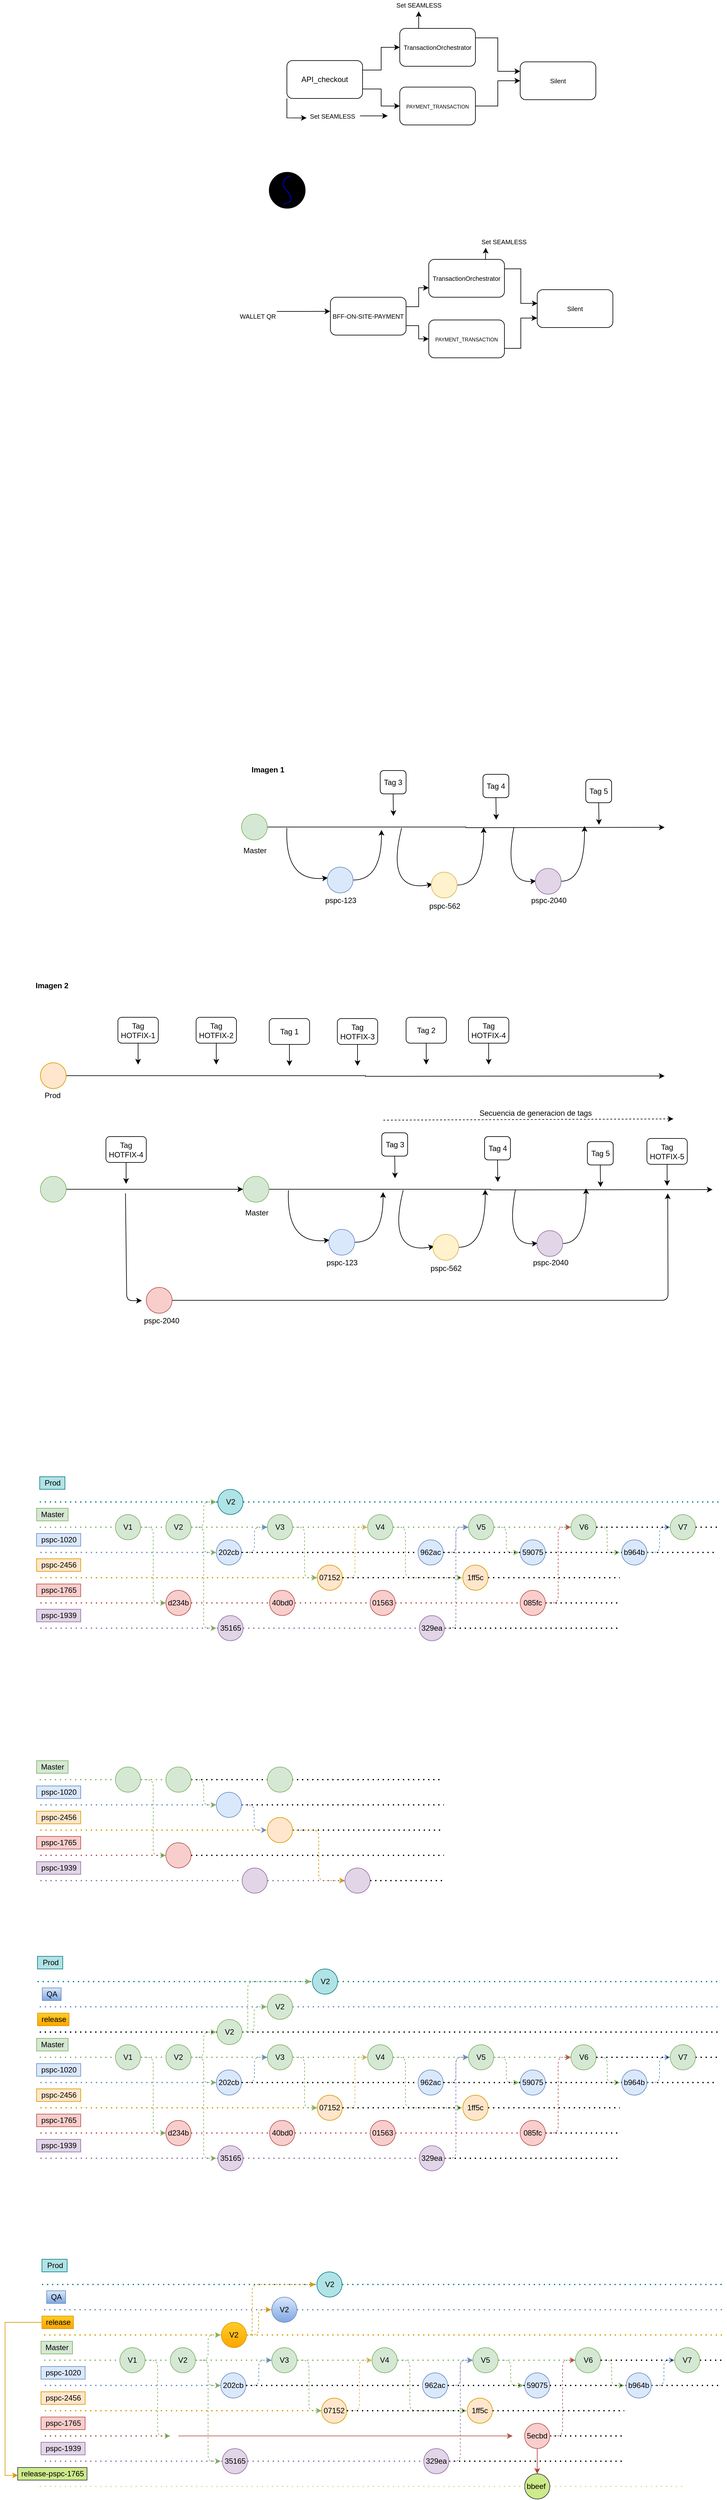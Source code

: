 <mxfile version="18.1.3" type="github"><diagram id="BefPSpRE21tgXPfhDO_0" name="Page-1"><mxGraphModel dx="2053" dy="907" grid="1" gridSize="10" guides="1" tooltips="1" connect="1" arrows="1" fold="1" page="0" pageScale="1" pageWidth="827" pageHeight="1169" math="0" shadow="0"><root><mxCell id="0"/><mxCell id="1" parent="0"/><mxCell id="cOG7g0xnGOOLgf6xM-JD-4" style="edgeStyle=orthogonalEdgeStyle;rounded=0;orthogonalLoop=1;jettySize=auto;html=1;exitX=1;exitY=0.25;exitDx=0;exitDy=0;entryX=0;entryY=0.5;entryDx=0;entryDy=0;fontSize=10;" parent="1" source="cOG7g0xnGOOLgf6xM-JD-1" target="cOG7g0xnGOOLgf6xM-JD-2" edge="1"><mxGeometry relative="1" as="geometry"/></mxCell><mxCell id="cOG7g0xnGOOLgf6xM-JD-5" style="edgeStyle=orthogonalEdgeStyle;rounded=0;orthogonalLoop=1;jettySize=auto;html=1;exitX=1;exitY=0.75;exitDx=0;exitDy=0;fontSize=10;" parent="1" source="cOG7g0xnGOOLgf6xM-JD-1" target="cOG7g0xnGOOLgf6xM-JD-3" edge="1"><mxGeometry relative="1" as="geometry"/></mxCell><mxCell id="cOG7g0xnGOOLgf6xM-JD-20" style="edgeStyle=orthogonalEdgeStyle;rounded=0;orthogonalLoop=1;jettySize=auto;html=1;exitX=0;exitY=1;exitDx=0;exitDy=0;entryX=0.004;entryY=0.676;entryDx=0;entryDy=0;entryPerimeter=0;fontSize=10;" parent="1" source="cOG7g0xnGOOLgf6xM-JD-1" target="cOG7g0xnGOOLgf6xM-JD-15" edge="1"><mxGeometry relative="1" as="geometry"/></mxCell><mxCell id="cOG7g0xnGOOLgf6xM-JD-1" value="API_checkout" style="rounded=1;whiteSpace=wrap;html=1;" parent="1" vertex="1"><mxGeometry x="112" y="156" width="120" height="60" as="geometry"/></mxCell><mxCell id="cOG7g0xnGOOLgf6xM-JD-7" style="edgeStyle=orthogonalEdgeStyle;rounded=0;orthogonalLoop=1;jettySize=auto;html=1;exitX=1;exitY=0.25;exitDx=0;exitDy=0;entryX=0;entryY=0.25;entryDx=0;entryDy=0;fontSize=10;" parent="1" source="cOG7g0xnGOOLgf6xM-JD-2" target="cOG7g0xnGOOLgf6xM-JD-6" edge="1"><mxGeometry relative="1" as="geometry"/></mxCell><mxCell id="cOG7g0xnGOOLgf6xM-JD-16" style="edgeStyle=orthogonalEdgeStyle;rounded=0;orthogonalLoop=1;jettySize=auto;html=1;exitX=0.25;exitY=0;exitDx=0;exitDy=0;fontSize=10;" parent="1" source="cOG7g0xnGOOLgf6xM-JD-2" edge="1"><mxGeometry relative="1" as="geometry"><mxPoint x="321.074" y="77.926" as="targetPoint"/></mxGeometry></mxCell><mxCell id="cOG7g0xnGOOLgf6xM-JD-2" value="&lt;font style=&quot;font-size: 8px&quot;&gt;&lt;span style=&quot;font-size: 10px&quot;&gt;TransactionOrchestrator&lt;/span&gt;&lt;/font&gt;" style="rounded=1;whiteSpace=wrap;html=1;" parent="1" vertex="1"><mxGeometry x="291" y="105" width="120" height="60" as="geometry"/></mxCell><mxCell id="cOG7g0xnGOOLgf6xM-JD-8" style="edgeStyle=orthogonalEdgeStyle;rounded=0;orthogonalLoop=1;jettySize=auto;html=1;exitX=1;exitY=0.5;exitDx=0;exitDy=0;fontSize=10;" parent="1" source="cOG7g0xnGOOLgf6xM-JD-3" target="cOG7g0xnGOOLgf6xM-JD-6" edge="1"><mxGeometry relative="1" as="geometry"/></mxCell><mxCell id="cOG7g0xnGOOLgf6xM-JD-3" value="&lt;span style=&quot;font-size: 8px&quot;&gt;PAYMENT_TRANSACTION&lt;/span&gt;" style="rounded=1;whiteSpace=wrap;html=1;" parent="1" vertex="1"><mxGeometry x="291" y="198" width="120" height="60" as="geometry"/></mxCell><mxCell id="cOG7g0xnGOOLgf6xM-JD-6" value="Silent" style="rounded=1;whiteSpace=wrap;html=1;fontSize=10;" parent="1" vertex="1"><mxGeometry x="482" y="158" width="120" height="60" as="geometry"/></mxCell><mxCell id="cOG7g0xnGOOLgf6xM-JD-12" style="edgeStyle=orthogonalEdgeStyle;rounded=0;orthogonalLoop=1;jettySize=auto;html=1;exitX=1;exitY=0.25;exitDx=0;exitDy=0;fontSize=10;" parent="1" source="cOG7g0xnGOOLgf6xM-JD-9" edge="1"><mxGeometry relative="1" as="geometry"><mxPoint x="180.667" y="553.37" as="targetPoint"/></mxGeometry></mxCell><mxCell id="cOG7g0xnGOOLgf6xM-JD-9" value="WALLET QR" style="text;html=1;strokeColor=none;fillColor=none;align=center;verticalAlign=middle;whiteSpace=wrap;rounded=0;fontSize=10;" parent="1" vertex="1"><mxGeometry x="36" y="546" width="60" height="30" as="geometry"/></mxCell><mxCell id="cOG7g0xnGOOLgf6xM-JD-25" style="edgeStyle=orthogonalEdgeStyle;rounded=0;orthogonalLoop=1;jettySize=auto;html=1;exitX=1;exitY=0.25;exitDx=0;exitDy=0;entryX=0;entryY=0.75;entryDx=0;entryDy=0;fontSize=10;" parent="1" source="cOG7g0xnGOOLgf6xM-JD-10" target="cOG7g0xnGOOLgf6xM-JD-23" edge="1"><mxGeometry relative="1" as="geometry"/></mxCell><mxCell id="cOG7g0xnGOOLgf6xM-JD-26" style="edgeStyle=orthogonalEdgeStyle;rounded=0;orthogonalLoop=1;jettySize=auto;html=1;exitX=1;exitY=0.75;exitDx=0;exitDy=0;entryX=0;entryY=0.5;entryDx=0;entryDy=0;fontSize=10;" parent="1" source="cOG7g0xnGOOLgf6xM-JD-10" target="cOG7g0xnGOOLgf6xM-JD-24" edge="1"><mxGeometry relative="1" as="geometry"/></mxCell><mxCell id="cOG7g0xnGOOLgf6xM-JD-10" value="BFF-ON-SITE-PAYMENT" style="rounded=1;whiteSpace=wrap;html=1;fontSize=10;" parent="1" vertex="1"><mxGeometry x="181" y="531" width="120" height="60" as="geometry"/></mxCell><mxCell id="cOG7g0xnGOOLgf6xM-JD-15" value="Set SEAMLESS" style="text;html=1;align=center;verticalAlign=middle;resizable=0;points=[];autosize=1;strokeColor=none;fillColor=none;fontSize=10;" parent="1" vertex="1"><mxGeometry x="143" y="236" width="82" height="16" as="geometry"/></mxCell><mxCell id="cOG7g0xnGOOLgf6xM-JD-17" value="Set SEAMLESS" style="text;html=1;align=center;verticalAlign=middle;resizable=0;points=[];autosize=1;strokeColor=none;fillColor=none;fontSize=10;" parent="1" vertex="1"><mxGeometry x="280" y="60" width="82" height="16" as="geometry"/></mxCell><mxCell id="cOG7g0xnGOOLgf6xM-JD-22" value="" style="endArrow=classic;html=1;rounded=0;fontSize=10;" parent="1" edge="1"><mxGeometry width="50" height="50" relative="1" as="geometry"><mxPoint x="228" y="243.63" as="sourcePoint"/><mxPoint x="272" y="243.63" as="targetPoint"/></mxGeometry></mxCell><mxCell id="cOG7g0xnGOOLgf6xM-JD-28" style="edgeStyle=orthogonalEdgeStyle;rounded=0;orthogonalLoop=1;jettySize=auto;html=1;exitX=1;exitY=0.25;exitDx=0;exitDy=0;entryX=0.005;entryY=0.363;entryDx=0;entryDy=0;entryPerimeter=0;fontSize=10;" parent="1" source="cOG7g0xnGOOLgf6xM-JD-23" target="cOG7g0xnGOOLgf6xM-JD-27" edge="1"><mxGeometry relative="1" as="geometry"/></mxCell><mxCell id="cOG7g0xnGOOLgf6xM-JD-32" style="edgeStyle=orthogonalEdgeStyle;rounded=0;orthogonalLoop=1;jettySize=auto;html=1;exitX=0.75;exitY=0;exitDx=0;exitDy=0;fontSize=10;" parent="1" source="cOG7g0xnGOOLgf6xM-JD-23" edge="1"><mxGeometry relative="1" as="geometry"><mxPoint x="427.333" y="452.63" as="targetPoint"/></mxGeometry></mxCell><mxCell id="cOG7g0xnGOOLgf6xM-JD-23" value="&lt;font style=&quot;font-size: 8px&quot;&gt;&lt;span style=&quot;font-size: 10px&quot;&gt;TransactionOrchestrator&lt;/span&gt;&lt;/font&gt;" style="rounded=1;whiteSpace=wrap;html=1;" parent="1" vertex="1"><mxGeometry x="337" y="471" width="120" height="60" as="geometry"/></mxCell><mxCell id="cOG7g0xnGOOLgf6xM-JD-29" style="edgeStyle=orthogonalEdgeStyle;rounded=0;orthogonalLoop=1;jettySize=auto;html=1;exitX=1;exitY=0.75;exitDx=0;exitDy=0;entryX=0;entryY=0.75;entryDx=0;entryDy=0;fontSize=10;" parent="1" source="cOG7g0xnGOOLgf6xM-JD-24" target="cOG7g0xnGOOLgf6xM-JD-27" edge="1"><mxGeometry relative="1" as="geometry"/></mxCell><mxCell id="cOG7g0xnGOOLgf6xM-JD-24" value="&lt;span style=&quot;font-size: 8px&quot;&gt;PAYMENT_TRANSACTION&lt;/span&gt;" style="rounded=1;whiteSpace=wrap;html=1;" parent="1" vertex="1"><mxGeometry x="337" y="567" width="120" height="60" as="geometry"/></mxCell><mxCell id="cOG7g0xnGOOLgf6xM-JD-27" value="Silent" style="rounded=1;whiteSpace=wrap;html=1;fontSize=10;" parent="1" vertex="1"><mxGeometry x="509" y="519" width="120" height="60" as="geometry"/></mxCell><mxCell id="cOG7g0xnGOOLgf6xM-JD-33" value="Set SEAMLESS" style="text;html=1;align=center;verticalAlign=middle;resizable=0;points=[];autosize=1;strokeColor=none;fillColor=none;fontSize=10;" parent="1" vertex="1"><mxGeometry x="415" y="435" width="82" height="16" as="geometry"/></mxCell><mxCell id="6YF8nuzILooTv_87dZ6p-1" value="" style="ellipse;whiteSpace=wrap;html=1;aspect=fixed;fillColor=#000000;" parent="1" vertex="1"><mxGeometry x="84" y="333" width="57" height="57" as="geometry"/></mxCell><mxCell id="6YF8nuzILooTv_87dZ6p-2" value="" style="curved=1;endArrow=none;html=1;rounded=0;strokeColor=#0000FF;endFill=0;targetPerimeterSpacing=1;endSize=18;" parent="1" edge="1"><mxGeometry width="50" height="50" relative="1" as="geometry"><mxPoint x="105.5" y="384.25" as="sourcePoint"/><mxPoint x="117.5" y="338.75" as="targetPoint"/><Array as="points"><mxPoint x="127.5" y="379.75"/><mxPoint x="97.5" y="346.75"/></Array></mxGeometry></mxCell><mxCell id="ReQsUAQuSutlAeRVSelr-2" style="edgeStyle=orthogonalEdgeStyle;rounded=0;orthogonalLoop=1;jettySize=auto;html=1;exitX=1;exitY=0.5;exitDx=0;exitDy=0;" edge="1" parent="1" source="ReQsUAQuSutlAeRVSelr-1"><mxGeometry relative="1" as="geometry"><mxPoint x="711" y="1371" as="targetPoint"/></mxGeometry></mxCell><mxCell id="ReQsUAQuSutlAeRVSelr-1" value="" style="ellipse;whiteSpace=wrap;html=1;aspect=fixed;fillColor=#d5e8d4;strokeColor=#82b366;" vertex="1" parent="1"><mxGeometry x="40" y="1350" width="41" height="41" as="geometry"/></mxCell><mxCell id="ReQsUAQuSutlAeRVSelr-7" value="Master" style="text;html=1;align=center;verticalAlign=middle;resizable=0;points=[];autosize=1;strokeColor=none;fillColor=none;" vertex="1" parent="1"><mxGeometry x="37.5" y="1399" width="47" height="18" as="geometry"/></mxCell><mxCell id="ReQsUAQuSutlAeRVSelr-12" value="" style="endArrow=classic;html=1;strokeColor=default;curved=1;" edge="1" parent="1"><mxGeometry width="50" height="50" relative="1" as="geometry"><mxPoint x="112" y="1372" as="sourcePoint"/><mxPoint x="177" y="1451" as="targetPoint"/><Array as="points"><mxPoint x="108" y="1458"/></Array></mxGeometry></mxCell><mxCell id="ReQsUAQuSutlAeRVSelr-15" style="edgeStyle=orthogonalEdgeStyle;curved=1;orthogonalLoop=1;jettySize=auto;html=1;exitX=1;exitY=0.5;exitDx=0;exitDy=0;strokeColor=default;" edge="1" parent="1" source="ReQsUAQuSutlAeRVSelr-14"><mxGeometry relative="1" as="geometry"><mxPoint x="262" y="1375" as="targetPoint"/></mxGeometry></mxCell><mxCell id="ReQsUAQuSutlAeRVSelr-14" value="" style="ellipse;whiteSpace=wrap;html=1;aspect=fixed;fillColor=#dae8fc;strokeColor=#6c8ebf;" vertex="1" parent="1"><mxGeometry x="176" y="1434" width="41" height="41" as="geometry"/></mxCell><mxCell id="ReQsUAQuSutlAeRVSelr-16" value="" style="endArrow=classic;html=1;strokeColor=default;curved=1;" edge="1" parent="1"><mxGeometry width="50" height="50" relative="1" as="geometry"><mxPoint x="294" y="1372" as="sourcePoint"/><mxPoint x="343" y="1461" as="targetPoint"/><Array as="points"><mxPoint x="268" y="1475"/></Array></mxGeometry></mxCell><mxCell id="ReQsUAQuSutlAeRVSelr-18" style="edgeStyle=orthogonalEdgeStyle;curved=1;orthogonalLoop=1;jettySize=auto;html=1;exitX=1;exitY=0.5;exitDx=0;exitDy=0;strokeColor=default;" edge="1" parent="1" source="ReQsUAQuSutlAeRVSelr-17"><mxGeometry relative="1" as="geometry"><mxPoint x="424" y="1371" as="targetPoint"/></mxGeometry></mxCell><mxCell id="ReQsUAQuSutlAeRVSelr-17" value="" style="ellipse;whiteSpace=wrap;html=1;aspect=fixed;fillColor=#fff2cc;strokeColor=#d6b656;" vertex="1" parent="1"><mxGeometry x="341" y="1442" width="41" height="41" as="geometry"/></mxCell><mxCell id="ReQsUAQuSutlAeRVSelr-21" style="edgeStyle=orthogonalEdgeStyle;curved=1;orthogonalLoop=1;jettySize=auto;html=1;exitX=0.5;exitY=1;exitDx=0;exitDy=0;strokeColor=default;" edge="1" parent="1" source="ReQsUAQuSutlAeRVSelr-20"><mxGeometry relative="1" as="geometry"><mxPoint x="281" y="1353" as="targetPoint"/></mxGeometry></mxCell><mxCell id="ReQsUAQuSutlAeRVSelr-20" value="Tag 3" style="rounded=1;whiteSpace=wrap;html=1;" vertex="1" parent="1"><mxGeometry x="260" y="1281" width="41" height="37" as="geometry"/></mxCell><mxCell id="ReQsUAQuSutlAeRVSelr-22" style="edgeStyle=orthogonalEdgeStyle;curved=1;orthogonalLoop=1;jettySize=auto;html=1;exitX=0.5;exitY=1;exitDx=0;exitDy=0;strokeColor=default;" edge="1" parent="1" source="ReQsUAQuSutlAeRVSelr-23"><mxGeometry relative="1" as="geometry"><mxPoint x="444" y="1359" as="targetPoint"/></mxGeometry></mxCell><mxCell id="ReQsUAQuSutlAeRVSelr-23" value="Tag 4" style="rounded=1;whiteSpace=wrap;html=1;" vertex="1" parent="1"><mxGeometry x="423" y="1287" width="41" height="37" as="geometry"/></mxCell><mxCell id="ReQsUAQuSutlAeRVSelr-24" value="" style="endArrow=classic;html=1;strokeColor=default;curved=1;" edge="1" parent="1"><mxGeometry width="50" height="50" relative="1" as="geometry"><mxPoint x="472" y="1371" as="sourcePoint"/><mxPoint x="507" y="1456" as="targetPoint"/><Array as="points"><mxPoint x="455" y="1461"/></Array></mxGeometry></mxCell><mxCell id="ReQsUAQuSutlAeRVSelr-26" style="edgeStyle=orthogonalEdgeStyle;curved=1;orthogonalLoop=1;jettySize=auto;html=1;exitX=1;exitY=0.5;exitDx=0;exitDy=0;strokeColor=default;" edge="1" parent="1" source="ReQsUAQuSutlAeRVSelr-25"><mxGeometry relative="1" as="geometry"><mxPoint x="584" y="1369" as="targetPoint"/></mxGeometry></mxCell><mxCell id="ReQsUAQuSutlAeRVSelr-25" value="" style="ellipse;whiteSpace=wrap;html=1;aspect=fixed;fillColor=#e1d5e7;strokeColor=#9673a6;" vertex="1" parent="1"><mxGeometry x="506" y="1436" width="41" height="41" as="geometry"/></mxCell><mxCell id="ReQsUAQuSutlAeRVSelr-27" style="edgeStyle=orthogonalEdgeStyle;curved=1;orthogonalLoop=1;jettySize=auto;html=1;exitX=0.5;exitY=1;exitDx=0;exitDy=0;strokeColor=default;" edge="1" parent="1" source="ReQsUAQuSutlAeRVSelr-28"><mxGeometry relative="1" as="geometry"><mxPoint x="607" y="1367" as="targetPoint"/></mxGeometry></mxCell><mxCell id="ReQsUAQuSutlAeRVSelr-28" value="Tag 5" style="rounded=1;whiteSpace=wrap;html=1;" vertex="1" parent="1"><mxGeometry x="586" y="1295" width="41" height="37" as="geometry"/></mxCell><mxCell id="ReQsUAQuSutlAeRVSelr-29" value="pspc-123" style="text;html=1;align=center;verticalAlign=middle;resizable=0;points=[];autosize=1;strokeColor=none;fillColor=none;" vertex="1" parent="1"><mxGeometry x="167" y="1478" width="59" height="18" as="geometry"/></mxCell><mxCell id="ReQsUAQuSutlAeRVSelr-30" value="pspc-562" style="text;html=1;align=center;verticalAlign=middle;resizable=0;points=[];autosize=1;strokeColor=none;fillColor=none;" vertex="1" parent="1"><mxGeometry x="332" y="1487" width="59" height="18" as="geometry"/></mxCell><mxCell id="ReQsUAQuSutlAeRVSelr-31" value="pspc-2040" style="text;html=1;align=center;verticalAlign=middle;resizable=0;points=[];autosize=1;strokeColor=none;fillColor=none;" vertex="1" parent="1"><mxGeometry x="494" y="1478" width="66" height="18" as="geometry"/></mxCell><mxCell id="ReQsUAQuSutlAeRVSelr-32" value="&lt;b&gt;Imagen 1&lt;/b&gt;" style="text;html=1;strokeColor=none;fillColor=none;align=center;verticalAlign=middle;whiteSpace=wrap;rounded=0;" vertex="1" parent="1"><mxGeometry x="52" y="1265" width="60" height="30" as="geometry"/></mxCell><mxCell id="ReQsUAQuSutlAeRVSelr-33" style="edgeStyle=orthogonalEdgeStyle;rounded=0;orthogonalLoop=1;jettySize=auto;html=1;exitX=1;exitY=0.5;exitDx=0;exitDy=0;" edge="1" parent="1" source="ReQsUAQuSutlAeRVSelr-34"><mxGeometry relative="1" as="geometry"><mxPoint x="787" y="1945" as="targetPoint"/></mxGeometry></mxCell><mxCell id="ReQsUAQuSutlAeRVSelr-34" value="" style="ellipse;whiteSpace=wrap;html=1;aspect=fixed;fillColor=#d5e8d4;strokeColor=#82b366;" vertex="1" parent="1"><mxGeometry x="42.5" y="1924" width="41" height="41" as="geometry"/></mxCell><mxCell id="ReQsUAQuSutlAeRVSelr-35" value="Master" style="text;html=1;align=center;verticalAlign=middle;resizable=0;points=[];autosize=1;strokeColor=none;fillColor=none;" vertex="1" parent="1"><mxGeometry x="40" y="1973" width="47" height="18" as="geometry"/></mxCell><mxCell id="ReQsUAQuSutlAeRVSelr-36" value="" style="endArrow=classic;html=1;strokeColor=default;curved=1;" edge="1" parent="1"><mxGeometry width="50" height="50" relative="1" as="geometry"><mxPoint x="114.5" y="1946" as="sourcePoint"/><mxPoint x="179.5" y="2025" as="targetPoint"/><Array as="points"><mxPoint x="110.5" y="2032"/></Array></mxGeometry></mxCell><mxCell id="ReQsUAQuSutlAeRVSelr-37" style="edgeStyle=orthogonalEdgeStyle;curved=1;orthogonalLoop=1;jettySize=auto;html=1;exitX=1;exitY=0.5;exitDx=0;exitDy=0;strokeColor=default;" edge="1" parent="1" source="ReQsUAQuSutlAeRVSelr-38"><mxGeometry relative="1" as="geometry"><mxPoint x="264.5" y="1949" as="targetPoint"/></mxGeometry></mxCell><mxCell id="ReQsUAQuSutlAeRVSelr-38" value="" style="ellipse;whiteSpace=wrap;html=1;aspect=fixed;fillColor=#dae8fc;strokeColor=#6c8ebf;" vertex="1" parent="1"><mxGeometry x="178.5" y="2008" width="41" height="41" as="geometry"/></mxCell><mxCell id="ReQsUAQuSutlAeRVSelr-39" value="" style="endArrow=classic;html=1;strokeColor=default;curved=1;" edge="1" parent="1"><mxGeometry width="50" height="50" relative="1" as="geometry"><mxPoint x="296.5" y="1946" as="sourcePoint"/><mxPoint x="345.5" y="2035" as="targetPoint"/><Array as="points"><mxPoint x="270.5" y="2049"/></Array></mxGeometry></mxCell><mxCell id="ReQsUAQuSutlAeRVSelr-40" style="edgeStyle=orthogonalEdgeStyle;curved=1;orthogonalLoop=1;jettySize=auto;html=1;exitX=1;exitY=0.5;exitDx=0;exitDy=0;strokeColor=default;" edge="1" parent="1" source="ReQsUAQuSutlAeRVSelr-41"><mxGeometry relative="1" as="geometry"><mxPoint x="426.5" y="1945" as="targetPoint"/></mxGeometry></mxCell><mxCell id="ReQsUAQuSutlAeRVSelr-41" value="" style="ellipse;whiteSpace=wrap;html=1;aspect=fixed;fillColor=#fff2cc;strokeColor=#d6b656;" vertex="1" parent="1"><mxGeometry x="343.5" y="2016" width="41" height="41" as="geometry"/></mxCell><mxCell id="ReQsUAQuSutlAeRVSelr-42" style="edgeStyle=orthogonalEdgeStyle;curved=1;orthogonalLoop=1;jettySize=auto;html=1;exitX=0.5;exitY=1;exitDx=0;exitDy=0;strokeColor=default;" edge="1" parent="1" source="ReQsUAQuSutlAeRVSelr-43"><mxGeometry relative="1" as="geometry"><mxPoint x="283.5" y="1927" as="targetPoint"/></mxGeometry></mxCell><mxCell id="ReQsUAQuSutlAeRVSelr-43" value="Tag 3" style="rounded=1;whiteSpace=wrap;html=1;" vertex="1" parent="1"><mxGeometry x="262.5" y="1855" width="41" height="37" as="geometry"/></mxCell><mxCell id="ReQsUAQuSutlAeRVSelr-44" style="edgeStyle=orthogonalEdgeStyle;curved=1;orthogonalLoop=1;jettySize=auto;html=1;exitX=0.5;exitY=1;exitDx=0;exitDy=0;strokeColor=default;" edge="1" parent="1" source="ReQsUAQuSutlAeRVSelr-45"><mxGeometry relative="1" as="geometry"><mxPoint x="446.5" y="1933" as="targetPoint"/></mxGeometry></mxCell><mxCell id="ReQsUAQuSutlAeRVSelr-45" value="Tag 4" style="rounded=1;whiteSpace=wrap;html=1;" vertex="1" parent="1"><mxGeometry x="425.5" y="1861" width="41" height="37" as="geometry"/></mxCell><mxCell id="ReQsUAQuSutlAeRVSelr-46" value="" style="endArrow=classic;html=1;strokeColor=default;curved=1;" edge="1" parent="1"><mxGeometry width="50" height="50" relative="1" as="geometry"><mxPoint x="474.5" y="1945" as="sourcePoint"/><mxPoint x="509.5" y="2030" as="targetPoint"/><Array as="points"><mxPoint x="457.5" y="2035"/></Array></mxGeometry></mxCell><mxCell id="ReQsUAQuSutlAeRVSelr-47" style="edgeStyle=orthogonalEdgeStyle;curved=1;orthogonalLoop=1;jettySize=auto;html=1;exitX=1;exitY=0.5;exitDx=0;exitDy=0;strokeColor=default;" edge="1" parent="1" source="ReQsUAQuSutlAeRVSelr-48"><mxGeometry relative="1" as="geometry"><mxPoint x="586.5" y="1943" as="targetPoint"/></mxGeometry></mxCell><mxCell id="ReQsUAQuSutlAeRVSelr-48" value="" style="ellipse;whiteSpace=wrap;html=1;aspect=fixed;fillColor=#e1d5e7;strokeColor=#9673a6;" vertex="1" parent="1"><mxGeometry x="508.5" y="2010" width="41" height="41" as="geometry"/></mxCell><mxCell id="ReQsUAQuSutlAeRVSelr-49" style="edgeStyle=orthogonalEdgeStyle;curved=1;orthogonalLoop=1;jettySize=auto;html=1;exitX=0.5;exitY=1;exitDx=0;exitDy=0;strokeColor=default;" edge="1" parent="1" source="ReQsUAQuSutlAeRVSelr-50"><mxGeometry relative="1" as="geometry"><mxPoint x="609.5" y="1941" as="targetPoint"/></mxGeometry></mxCell><mxCell id="ReQsUAQuSutlAeRVSelr-50" value="Tag 5" style="rounded=1;whiteSpace=wrap;html=1;" vertex="1" parent="1"><mxGeometry x="588.5" y="1869" width="41" height="37" as="geometry"/></mxCell><mxCell id="ReQsUAQuSutlAeRVSelr-51" value="pspc-123" style="text;html=1;align=center;verticalAlign=middle;resizable=0;points=[];autosize=1;strokeColor=none;fillColor=none;" vertex="1" parent="1"><mxGeometry x="169.5" y="2052" width="59" height="18" as="geometry"/></mxCell><mxCell id="ReQsUAQuSutlAeRVSelr-52" value="pspc-562" style="text;html=1;align=center;verticalAlign=middle;resizable=0;points=[];autosize=1;strokeColor=none;fillColor=none;" vertex="1" parent="1"><mxGeometry x="334.5" y="2061" width="59" height="18" as="geometry"/></mxCell><mxCell id="ReQsUAQuSutlAeRVSelr-53" value="pspc-2040" style="text;html=1;align=center;verticalAlign=middle;resizable=0;points=[];autosize=1;strokeColor=none;fillColor=none;" vertex="1" parent="1"><mxGeometry x="496.5" y="2052" width="66" height="18" as="geometry"/></mxCell><mxCell id="ReQsUAQuSutlAeRVSelr-54" value="&lt;b&gt;Imagen 2&lt;/b&gt;" style="text;html=1;strokeColor=none;fillColor=none;align=center;verticalAlign=middle;whiteSpace=wrap;rounded=0;" vertex="1" parent="1"><mxGeometry x="-298.75" y="1603" width="76.5" height="38" as="geometry"/></mxCell><mxCell id="ReQsUAQuSutlAeRVSelr-56" style="edgeStyle=orthogonalEdgeStyle;curved=1;orthogonalLoop=1;jettySize=auto;html=1;exitX=1;exitY=0.5;exitDx=0;exitDy=0;entryX=0;entryY=0.5;entryDx=0;entryDy=0;strokeColor=default;" edge="1" parent="1" source="ReQsUAQuSutlAeRVSelr-55" target="ReQsUAQuSutlAeRVSelr-34"><mxGeometry relative="1" as="geometry"/></mxCell><mxCell id="ReQsUAQuSutlAeRVSelr-55" value="" style="ellipse;whiteSpace=wrap;html=1;aspect=fixed;fillColor=#d5e8d4;strokeColor=#82b366;" vertex="1" parent="1"><mxGeometry x="-279" y="1924" width="41" height="41" as="geometry"/></mxCell><mxCell id="ReQsUAQuSutlAeRVSelr-59" style="edgeStyle=orthogonalEdgeStyle;rounded=0;orthogonalLoop=1;jettySize=auto;html=1;exitX=0.5;exitY=1;exitDx=0;exitDy=0;strokeColor=default;" edge="1" parent="1" source="ReQsUAQuSutlAeRVSelr-58"><mxGeometry relative="1" as="geometry"><mxPoint x="-143" y="1936" as="targetPoint"/></mxGeometry></mxCell><mxCell id="ReQsUAQuSutlAeRVSelr-58" value="Tag HOTFIX-4" style="rounded=1;whiteSpace=wrap;html=1;" vertex="1" parent="1"><mxGeometry x="-175" y="1861" width="64" height="41" as="geometry"/></mxCell><mxCell id="ReQsUAQuSutlAeRVSelr-60" value="" style="endArrow=classic;html=1;strokeColor=default;rounded=1;" edge="1" parent="1"><mxGeometry width="50" height="50" relative="1" as="geometry"><mxPoint x="-144" y="1951" as="sourcePoint"/><mxPoint x="-118" y="2121" as="targetPoint"/><Array as="points"><mxPoint x="-142" y="2121"/></Array></mxGeometry></mxCell><mxCell id="ReQsUAQuSutlAeRVSelr-79" style="edgeStyle=orthogonalEdgeStyle;rounded=1;orthogonalLoop=1;jettySize=auto;html=1;exitX=1;exitY=0.5;exitDx=0;exitDy=0;strokeColor=default;" edge="1" parent="1" source="ReQsUAQuSutlAeRVSelr-61"><mxGeometry relative="1" as="geometry"><mxPoint x="716" y="1951" as="targetPoint"/></mxGeometry></mxCell><mxCell id="ReQsUAQuSutlAeRVSelr-61" value="" style="ellipse;whiteSpace=wrap;html=1;aspect=fixed;fillColor=#f8cecc;strokeColor=#b85450;" vertex="1" parent="1"><mxGeometry x="-111" y="2100" width="41" height="41" as="geometry"/></mxCell><mxCell id="ReQsUAQuSutlAeRVSelr-64" style="edgeStyle=orthogonalEdgeStyle;orthogonalLoop=1;jettySize=auto;html=1;exitX=1;exitY=0.5;exitDx=0;exitDy=0;strokeColor=default;rounded=0;" edge="1" parent="1" source="ReQsUAQuSutlAeRVSelr-63"><mxGeometry relative="1" as="geometry"><mxPoint x="711" y="1765" as="targetPoint"/></mxGeometry></mxCell><mxCell id="ReQsUAQuSutlAeRVSelr-63" value="" style="ellipse;whiteSpace=wrap;html=1;aspect=fixed;fillColor=#ffe6cc;strokeColor=#d79b00;" vertex="1" parent="1"><mxGeometry x="-279" y="1744" width="41" height="41" as="geometry"/></mxCell><mxCell id="ReQsUAQuSutlAeRVSelr-65" value="Prod" style="text;html=1;align=center;verticalAlign=middle;resizable=0;points=[];autosize=1;strokeColor=none;fillColor=none;" vertex="1" parent="1"><mxGeometry x="-278" y="1787" width="35" height="18" as="geometry"/></mxCell><mxCell id="ReQsUAQuSutlAeRVSelr-66" style="edgeStyle=orthogonalEdgeStyle;rounded=0;orthogonalLoop=1;jettySize=auto;html=1;exitX=0.5;exitY=1;exitDx=0;exitDy=0;strokeColor=default;" edge="1" parent="1" source="ReQsUAQuSutlAeRVSelr-67"><mxGeometry relative="1" as="geometry"><mxPoint x="-124" y="1747" as="targetPoint"/></mxGeometry></mxCell><mxCell id="ReQsUAQuSutlAeRVSelr-67" value="Tag HOTFIX-1" style="rounded=1;whiteSpace=wrap;html=1;" vertex="1" parent="1"><mxGeometry x="-156" y="1672" width="64" height="41" as="geometry"/></mxCell><mxCell id="ReQsUAQuSutlAeRVSelr-68" style="edgeStyle=orthogonalEdgeStyle;rounded=0;orthogonalLoop=1;jettySize=auto;html=1;exitX=0.5;exitY=1;exitDx=0;exitDy=0;strokeColor=default;" edge="1" parent="1" source="ReQsUAQuSutlAeRVSelr-69"><mxGeometry relative="1" as="geometry"><mxPoint y="1747" as="targetPoint"/></mxGeometry></mxCell><mxCell id="ReQsUAQuSutlAeRVSelr-69" value="Tag HOTFIX-2" style="rounded=1;whiteSpace=wrap;html=1;" vertex="1" parent="1"><mxGeometry x="-32" y="1672" width="64" height="41" as="geometry"/></mxCell><mxCell id="ReQsUAQuSutlAeRVSelr-70" style="edgeStyle=orthogonalEdgeStyle;rounded=0;orthogonalLoop=1;jettySize=auto;html=1;exitX=0.5;exitY=1;exitDx=0;exitDy=0;strokeColor=default;" edge="1" parent="1" source="ReQsUAQuSutlAeRVSelr-71"><mxGeometry relative="1" as="geometry"><mxPoint x="116" y="1749" as="targetPoint"/></mxGeometry></mxCell><mxCell id="ReQsUAQuSutlAeRVSelr-71" value="Tag 1" style="rounded=1;whiteSpace=wrap;html=1;" vertex="1" parent="1"><mxGeometry x="84" y="1674" width="64" height="41" as="geometry"/></mxCell><mxCell id="ReQsUAQuSutlAeRVSelr-72" style="edgeStyle=orthogonalEdgeStyle;rounded=0;orthogonalLoop=1;jettySize=auto;html=1;exitX=0.5;exitY=1;exitDx=0;exitDy=0;strokeColor=default;" edge="1" parent="1" source="ReQsUAQuSutlAeRVSelr-73"><mxGeometry relative="1" as="geometry"><mxPoint x="224" y="1749" as="targetPoint"/></mxGeometry></mxCell><mxCell id="ReQsUAQuSutlAeRVSelr-73" value="Tag HOTFIX-3" style="rounded=1;whiteSpace=wrap;html=1;" vertex="1" parent="1"><mxGeometry x="192" y="1674" width="64" height="41" as="geometry"/></mxCell><mxCell id="ReQsUAQuSutlAeRVSelr-74" style="edgeStyle=orthogonalEdgeStyle;rounded=0;orthogonalLoop=1;jettySize=auto;html=1;exitX=0.5;exitY=1;exitDx=0;exitDy=0;strokeColor=default;" edge="1" parent="1" source="ReQsUAQuSutlAeRVSelr-75"><mxGeometry relative="1" as="geometry"><mxPoint x="333" y="1747" as="targetPoint"/></mxGeometry></mxCell><mxCell id="ReQsUAQuSutlAeRVSelr-75" value="Tag 2" style="rounded=1;whiteSpace=wrap;html=1;" vertex="1" parent="1"><mxGeometry x="301" y="1672" width="64" height="41" as="geometry"/></mxCell><mxCell id="ReQsUAQuSutlAeRVSelr-76" style="edgeStyle=orthogonalEdgeStyle;rounded=0;orthogonalLoop=1;jettySize=auto;html=1;exitX=0.5;exitY=1;exitDx=0;exitDy=0;strokeColor=default;" edge="1" parent="1" source="ReQsUAQuSutlAeRVSelr-77"><mxGeometry relative="1" as="geometry"><mxPoint x="432" y="1747" as="targetPoint"/></mxGeometry></mxCell><mxCell id="ReQsUAQuSutlAeRVSelr-77" value="Tag HOTFIX-4" style="rounded=1;whiteSpace=wrap;html=1;" vertex="1" parent="1"><mxGeometry x="400" y="1672" width="64" height="41" as="geometry"/></mxCell><mxCell id="ReQsUAQuSutlAeRVSelr-78" value="pspc-2040" style="text;html=1;align=center;verticalAlign=middle;resizable=0;points=[];autosize=1;strokeColor=none;fillColor=none;" vertex="1" parent="1"><mxGeometry x="-120" y="2144" width="66" height="18" as="geometry"/></mxCell><mxCell id="ReQsUAQuSutlAeRVSelr-80" style="edgeStyle=orthogonalEdgeStyle;rounded=0;orthogonalLoop=1;jettySize=auto;html=1;exitX=0.5;exitY=1;exitDx=0;exitDy=0;strokeColor=default;" edge="1" parent="1" source="ReQsUAQuSutlAeRVSelr-81"><mxGeometry relative="1" as="geometry"><mxPoint x="715" y="1939" as="targetPoint"/></mxGeometry></mxCell><mxCell id="ReQsUAQuSutlAeRVSelr-81" value="Tag HOTFIX-5" style="rounded=1;whiteSpace=wrap;html=1;" vertex="1" parent="1"><mxGeometry x="683" y="1864" width="64" height="41" as="geometry"/></mxCell><mxCell id="ReQsUAQuSutlAeRVSelr-82" value="" style="endArrow=classic;html=1;rounded=1;strokeColor=default;dashed=1;" edge="1" parent="1"><mxGeometry width="50" height="50" relative="1" as="geometry"><mxPoint x="265" y="1835" as="sourcePoint"/><mxPoint x="725" y="1833" as="targetPoint"/></mxGeometry></mxCell><mxCell id="ReQsUAQuSutlAeRVSelr-83" value="Secuencia de generacion de tags" style="text;html=1;align=center;verticalAlign=middle;resizable=0;points=[];autosize=1;strokeColor=none;fillColor=none;" vertex="1" parent="1"><mxGeometry x="412" y="1815" width="188" height="18" as="geometry"/></mxCell><mxCell id="ReQsUAQuSutlAeRVSelr-84" value="" style="endArrow=none;dashed=1;html=1;dashPattern=1 3;strokeWidth=2;rounded=1;startArrow=none;" edge="1" parent="1" source="ReQsUAQuSutlAeRVSelr-176"><mxGeometry width="50" height="50" relative="1" as="geometry"><mxPoint x="-280" y="2480" as="sourcePoint"/><mxPoint x="800" y="2480" as="targetPoint"/></mxGeometry></mxCell><mxCell id="ReQsUAQuSutlAeRVSelr-85" value="" style="endArrow=none;dashed=1;html=1;dashPattern=1 3;strokeWidth=2;rounded=1;startArrow=none;" edge="1" parent="1" source="ReQsUAQuSutlAeRVSelr-173"><mxGeometry width="50" height="50" relative="1" as="geometry"><mxPoint x="-279" y="2520" as="sourcePoint"/><mxPoint x="790" y="2520" as="targetPoint"/></mxGeometry></mxCell><mxCell id="ReQsUAQuSutlAeRVSelr-86" value="" style="endArrow=none;dashed=1;html=1;dashPattern=1 3;strokeWidth=2;rounded=1;startArrow=none;" edge="1" parent="1" source="ReQsUAQuSutlAeRVSelr-185"><mxGeometry width="50" height="50" relative="1" as="geometry"><mxPoint x="-279" y="2560" as="sourcePoint"/><mxPoint x="640" y="2560" as="targetPoint"/></mxGeometry></mxCell><mxCell id="ReQsUAQuSutlAeRVSelr-87" value="" style="endArrow=none;dashed=1;html=1;dashPattern=1 3;strokeWidth=2;rounded=1;startArrow=none;" edge="1" parent="1" source="ReQsUAQuSutlAeRVSelr-162"><mxGeometry width="50" height="50" relative="1" as="geometry"><mxPoint x="-279" y="2600" as="sourcePoint"/><mxPoint x="640" y="2600" as="targetPoint"/></mxGeometry></mxCell><mxCell id="ReQsUAQuSutlAeRVSelr-88" value="" style="endArrow=none;dashed=1;html=1;dashPattern=1 3;strokeWidth=2;rounded=1;startArrow=none;" edge="1" parent="1" source="ReQsUAQuSutlAeRVSelr-111"><mxGeometry width="50" height="50" relative="1" as="geometry"><mxPoint x="-279" y="2640" as="sourcePoint"/><mxPoint x="640" y="2640" as="targetPoint"/></mxGeometry></mxCell><mxCell id="ReQsUAQuSutlAeRVSelr-89" value="Master" style="text;html=1;align=center;verticalAlign=middle;resizable=0;points=[];autosize=1;strokeColor=#82b366;fillColor=#d5e8d4;" vertex="1" parent="1"><mxGeometry x="-285" y="2450" width="50" height="20" as="geometry"/></mxCell><mxCell id="ReQsUAQuSutlAeRVSelr-90" value="pspc-1020" style="text;html=1;align=center;verticalAlign=middle;resizable=0;points=[];autosize=1;strokeColor=#6c8ebf;fillColor=#dae8fc;" vertex="1" parent="1"><mxGeometry x="-285" y="2490" width="70" height="20" as="geometry"/></mxCell><mxCell id="ReQsUAQuSutlAeRVSelr-91" value="pspc-2456" style="text;html=1;align=center;verticalAlign=middle;resizable=0;points=[];autosize=1;strokeColor=#d79b00;fillColor=#ffe6cc;" vertex="1" parent="1"><mxGeometry x="-285" y="2530" width="70" height="20" as="geometry"/></mxCell><mxCell id="ReQsUAQuSutlAeRVSelr-92" value="pspc-1765" style="text;html=1;align=center;verticalAlign=middle;resizable=0;points=[];autosize=1;strokeColor=#b85450;fillColor=#f8cecc;" vertex="1" parent="1"><mxGeometry x="-285" y="2570" width="70" height="20" as="geometry"/></mxCell><mxCell id="ReQsUAQuSutlAeRVSelr-93" value="pspc-1939" style="text;html=1;align=center;verticalAlign=middle;resizable=0;points=[];autosize=1;strokeColor=#9673a6;fillColor=#e1d5e7;" vertex="1" parent="1"><mxGeometry x="-285" y="2610" width="70" height="20" as="geometry"/></mxCell><mxCell id="ReQsUAQuSutlAeRVSelr-110" style="edgeStyle=orthogonalEdgeStyle;rounded=1;orthogonalLoop=1;jettySize=auto;html=1;dashed=1;strokeColor=#82b366;fillColor=#d5e8d4;" edge="1" parent="1" source="ReQsUAQuSutlAeRVSelr-94"><mxGeometry relative="1" as="geometry"><mxPoint x="-80" y="2600" as="targetPoint"/><Array as="points"><mxPoint x="-100" y="2480"/><mxPoint x="-100" y="2600"/></Array></mxGeometry></mxCell><mxCell id="ReQsUAQuSutlAeRVSelr-94" value="V1" style="ellipse;whiteSpace=wrap;html=1;aspect=fixed;fillColor=#d5e8d4;strokeColor=#82b366;" vertex="1" parent="1"><mxGeometry x="-160" y="2460" width="40" height="40" as="geometry"/></mxCell><mxCell id="ReQsUAQuSutlAeRVSelr-95" value="" style="endArrow=none;dashed=1;html=1;dashPattern=1 3;strokeWidth=2;rounded=1;fillColor=#d5e8d4;strokeColor=#82b366;" edge="1" parent="1" target="ReQsUAQuSutlAeRVSelr-94"><mxGeometry width="50" height="50" relative="1" as="geometry"><mxPoint x="-280" y="2480" as="sourcePoint"/><mxPoint x="360" y="2480" as="targetPoint"/></mxGeometry></mxCell><mxCell id="ReQsUAQuSutlAeRVSelr-107" style="edgeStyle=orthogonalEdgeStyle;rounded=1;orthogonalLoop=1;jettySize=auto;html=1;exitX=1;exitY=0.5;exitDx=0;exitDy=0;entryX=0;entryY=0.5;entryDx=0;entryDy=0;dashed=1;strokeColor=#82b366;fillColor=#d5e8d4;" edge="1" parent="1" source="ReQsUAQuSutlAeRVSelr-96" target="ReQsUAQuSutlAeRVSelr-98"><mxGeometry relative="1" as="geometry"/></mxCell><mxCell id="ReQsUAQuSutlAeRVSelr-158" style="edgeStyle=orthogonalEdgeStyle;rounded=1;orthogonalLoop=1;jettySize=auto;html=1;dashed=1;strokeColor=#82b366;fillColor=#d5e8d4;" edge="1" parent="1" source="ReQsUAQuSutlAeRVSelr-96"><mxGeometry relative="1" as="geometry"><mxPoint y="2640" as="targetPoint"/><Array as="points"><mxPoint x="-20" y="2480"/><mxPoint x="-20" y="2640"/></Array></mxGeometry></mxCell><mxCell id="ReQsUAQuSutlAeRVSelr-184" style="edgeStyle=orthogonalEdgeStyle;rounded=1;orthogonalLoop=1;jettySize=auto;html=1;dashed=1;strokeColor=#82b366;fillColor=#d5e8d4;" edge="1" parent="1" source="ReQsUAQuSutlAeRVSelr-96"><mxGeometry relative="1" as="geometry"><mxPoint y="2440" as="targetPoint"/><Array as="points"><mxPoint x="-20" y="2480"/><mxPoint x="-20" y="2440"/></Array></mxGeometry></mxCell><mxCell id="ReQsUAQuSutlAeRVSelr-96" value="V2" style="ellipse;whiteSpace=wrap;html=1;aspect=fixed;fillColor=#d5e8d4;strokeColor=#82b366;" vertex="1" parent="1"><mxGeometry x="-80" y="2460" width="40" height="40" as="geometry"/></mxCell><mxCell id="ReQsUAQuSutlAeRVSelr-97" value="" style="endArrow=none;dashed=1;html=1;dashPattern=1 3;strokeWidth=2;rounded=1;startArrow=none;fillColor=#d5e8d4;strokeColor=#82b366;" edge="1" parent="1" source="ReQsUAQuSutlAeRVSelr-94" target="ReQsUAQuSutlAeRVSelr-96"><mxGeometry width="50" height="50" relative="1" as="geometry"><mxPoint x="-123" y="2480" as="sourcePoint"/><mxPoint x="360" y="2480" as="targetPoint"/></mxGeometry></mxCell><mxCell id="ReQsUAQuSutlAeRVSelr-100" value="d234b" style="ellipse;whiteSpace=wrap;html=1;aspect=fixed;fillColor=#f8cecc;strokeColor=#b85450;" vertex="1" parent="1"><mxGeometry x="-80" y="2580" width="40" height="40" as="geometry"/></mxCell><mxCell id="ReQsUAQuSutlAeRVSelr-101" value="" style="endArrow=none;dashed=1;html=1;dashPattern=1 3;strokeWidth=2;rounded=1;fillColor=#f8cecc;strokeColor=#b85450;" edge="1" parent="1" target="ReQsUAQuSutlAeRVSelr-100"><mxGeometry width="50" height="50" relative="1" as="geometry"><mxPoint x="-279" y="2600" as="sourcePoint"/><mxPoint x="361" y="2600" as="targetPoint"/></mxGeometry></mxCell><mxCell id="ReQsUAQuSutlAeRVSelr-102" value="35165" style="ellipse;whiteSpace=wrap;html=1;aspect=fixed;fillColor=#e1d5e7;strokeColor=#9673a6;" vertex="1" parent="1"><mxGeometry x="2.5" y="2620" width="40" height="40" as="geometry"/></mxCell><mxCell id="ReQsUAQuSutlAeRVSelr-103" value="" style="endArrow=none;dashed=1;html=1;dashPattern=1 3;strokeWidth=2;rounded=1;fillColor=#e1d5e7;strokeColor=#9673a6;" edge="1" parent="1" target="ReQsUAQuSutlAeRVSelr-102"><mxGeometry width="50" height="50" relative="1" as="geometry"><mxPoint x="-279" y="2640" as="sourcePoint"/><mxPoint x="361" y="2640" as="targetPoint"/></mxGeometry></mxCell><mxCell id="ReQsUAQuSutlAeRVSelr-150" style="edgeStyle=orthogonalEdgeStyle;rounded=1;orthogonalLoop=1;jettySize=auto;html=1;dashed=1;strokeColor=#d6b656;fillColor=#fff2cc;" edge="1" parent="1" source="ReQsUAQuSutlAeRVSelr-99"><mxGeometry relative="1" as="geometry"><mxPoint x="240" y="2480" as="targetPoint"/><Array as="points"><mxPoint x="220" y="2560"/><mxPoint x="220" y="2480"/></Array></mxGeometry></mxCell><mxCell id="ReQsUAQuSutlAeRVSelr-99" value="07152" style="ellipse;whiteSpace=wrap;html=1;aspect=fixed;fillColor=#ffe6cc;strokeColor=#d79b00;" vertex="1" parent="1"><mxGeometry x="160" y="2540" width="40" height="40" as="geometry"/></mxCell><mxCell id="ReQsUAQuSutlAeRVSelr-104" value="" style="endArrow=none;dashed=1;html=1;dashPattern=1 3;strokeWidth=2;rounded=1;fillColor=#ffe6cc;strokeColor=#d79b00;" edge="1" parent="1" target="ReQsUAQuSutlAeRVSelr-99"><mxGeometry width="50" height="50" relative="1" as="geometry"><mxPoint x="-279" y="2560" as="sourcePoint"/><mxPoint x="361" y="2560" as="targetPoint"/></mxGeometry></mxCell><mxCell id="ReQsUAQuSutlAeRVSelr-145" style="edgeStyle=orthogonalEdgeStyle;rounded=1;orthogonalLoop=1;jettySize=auto;html=1;entryX=0;entryY=0.5;entryDx=0;entryDy=0;dashed=1;strokeColor=#6c8ebf;fillColor=#dae8fc;" edge="1" parent="1" source="ReQsUAQuSutlAeRVSelr-98" target="ReQsUAQuSutlAeRVSelr-115"><mxGeometry relative="1" as="geometry"/></mxCell><mxCell id="ReQsUAQuSutlAeRVSelr-98" value="202cb" style="ellipse;whiteSpace=wrap;html=1;aspect=fixed;fillColor=#dae8fc;strokeColor=#6c8ebf;" vertex="1" parent="1"><mxGeometry y="2500" width="40" height="40" as="geometry"/></mxCell><mxCell id="ReQsUAQuSutlAeRVSelr-106" value="" style="endArrow=none;dashed=1;html=1;dashPattern=1 3;strokeWidth=2;rounded=1;fillColor=#dae8fc;strokeColor=#6c8ebf;" edge="1" parent="1" target="ReQsUAQuSutlAeRVSelr-98"><mxGeometry width="50" height="50" relative="1" as="geometry"><mxPoint x="-279" y="2520" as="sourcePoint"/><mxPoint x="361" y="2520" as="targetPoint"/></mxGeometry></mxCell><mxCell id="ReQsUAQuSutlAeRVSelr-161" style="edgeStyle=orthogonalEdgeStyle;rounded=1;orthogonalLoop=1;jettySize=auto;html=1;dashed=1;strokeColor=#9673a6;fillColor=#e1d5e7;" edge="1" parent="1" source="ReQsUAQuSutlAeRVSelr-111"><mxGeometry relative="1" as="geometry"><mxPoint x="400" y="2480" as="targetPoint"/><Array as="points"><mxPoint x="380" y="2640"/><mxPoint x="380" y="2480"/></Array></mxGeometry></mxCell><mxCell id="ReQsUAQuSutlAeRVSelr-111" value="329ea" style="ellipse;whiteSpace=wrap;html=1;aspect=fixed;fillColor=#e1d5e7;strokeColor=#9673a6;" vertex="1" parent="1"><mxGeometry x="322" y="2620" width="40" height="40" as="geometry"/></mxCell><mxCell id="ReQsUAQuSutlAeRVSelr-113" value="" style="endArrow=none;dashed=1;html=1;dashPattern=1 3;strokeWidth=2;rounded=1;startArrow=none;fillColor=#e1d5e7;strokeColor=#9673a6;" edge="1" parent="1" source="ReQsUAQuSutlAeRVSelr-102" target="ReQsUAQuSutlAeRVSelr-111"><mxGeometry width="50" height="50" relative="1" as="geometry"><mxPoint x="81.0" y="2640" as="sourcePoint"/><mxPoint x="361" y="2640" as="targetPoint"/></mxGeometry></mxCell><mxCell id="ReQsUAQuSutlAeRVSelr-146" style="edgeStyle=orthogonalEdgeStyle;rounded=1;orthogonalLoop=1;jettySize=auto;html=1;dashed=1;strokeColor=#82b366;fillColor=#d5e8d4;" edge="1" parent="1" source="ReQsUAQuSutlAeRVSelr-115"><mxGeometry relative="1" as="geometry"><mxPoint x="160" y="2560" as="targetPoint"/><Array as="points"><mxPoint x="140" y="2480"/><mxPoint x="140" y="2560"/></Array></mxGeometry></mxCell><mxCell id="ReQsUAQuSutlAeRVSelr-116" value="" style="endArrow=none;dashed=1;html=1;dashPattern=1 3;strokeWidth=2;rounded=1;startArrow=none;" edge="1" parent="1" source="ReQsUAQuSutlAeRVSelr-130"><mxGeometry width="50" height="50" relative="1" as="geometry"><mxPoint x="-280" y="2880" as="sourcePoint"/><mxPoint x="360" y="2880" as="targetPoint"/></mxGeometry></mxCell><mxCell id="ReQsUAQuSutlAeRVSelr-117" value="" style="endArrow=none;dashed=1;html=1;dashPattern=1 3;strokeWidth=2;rounded=1;startArrow=none;" edge="1" parent="1" source="ReQsUAQuSutlAeRVSelr-140"><mxGeometry width="50" height="50" relative="1" as="geometry"><mxPoint x="-279" y="2920" as="sourcePoint"/><mxPoint x="361" y="2920" as="targetPoint"/></mxGeometry></mxCell><mxCell id="ReQsUAQuSutlAeRVSelr-118" value="" style="endArrow=none;dashed=1;html=1;dashPattern=1 3;strokeWidth=2;rounded=1;startArrow=none;" edge="1" parent="1" source="ReQsUAQuSutlAeRVSelr-137"><mxGeometry width="50" height="50" relative="1" as="geometry"><mxPoint x="-279" y="2960" as="sourcePoint"/><mxPoint x="361" y="2960" as="targetPoint"/></mxGeometry></mxCell><mxCell id="ReQsUAQuSutlAeRVSelr-119" value="" style="endArrow=none;dashed=1;html=1;dashPattern=1 3;strokeWidth=2;rounded=1;startArrow=none;" edge="1" parent="1" source="ReQsUAQuSutlAeRVSelr-132"><mxGeometry width="50" height="50" relative="1" as="geometry"><mxPoint x="-279" y="3000" as="sourcePoint"/><mxPoint x="361" y="3000" as="targetPoint"/></mxGeometry></mxCell><mxCell id="ReQsUAQuSutlAeRVSelr-120" value="" style="endArrow=none;dashed=1;html=1;dashPattern=1 3;strokeWidth=2;rounded=1;startArrow=none;" edge="1" parent="1" source="ReQsUAQuSutlAeRVSelr-142"><mxGeometry width="50" height="50" relative="1" as="geometry"><mxPoint x="-279" y="3040" as="sourcePoint"/><mxPoint x="361" y="3040" as="targetPoint"/></mxGeometry></mxCell><mxCell id="ReQsUAQuSutlAeRVSelr-121" value="Master" style="text;html=1;align=center;verticalAlign=middle;resizable=0;points=[];autosize=1;strokeColor=#82b366;fillColor=#d5e8d4;" vertex="1" parent="1"><mxGeometry x="-285" y="2850" width="50" height="20" as="geometry"/></mxCell><mxCell id="ReQsUAQuSutlAeRVSelr-122" value="pspc-1020" style="text;html=1;align=center;verticalAlign=middle;resizable=0;points=[];autosize=1;strokeColor=#6c8ebf;fillColor=#dae8fc;" vertex="1" parent="1"><mxGeometry x="-285" y="2890" width="70" height="20" as="geometry"/></mxCell><mxCell id="ReQsUAQuSutlAeRVSelr-123" value="pspc-2456" style="text;html=1;align=center;verticalAlign=middle;resizable=0;points=[];autosize=1;strokeColor=#d79b00;fillColor=#ffe6cc;" vertex="1" parent="1"><mxGeometry x="-285" y="2930" width="70" height="20" as="geometry"/></mxCell><mxCell id="ReQsUAQuSutlAeRVSelr-124" value="pspc-1765" style="text;html=1;align=center;verticalAlign=middle;resizable=0;points=[];autosize=1;strokeColor=#b85450;fillColor=#f8cecc;" vertex="1" parent="1"><mxGeometry x="-285" y="2970" width="70" height="20" as="geometry"/></mxCell><mxCell id="ReQsUAQuSutlAeRVSelr-125" value="pspc-1939" style="text;html=1;align=center;verticalAlign=middle;resizable=0;points=[];autosize=1;strokeColor=#9673a6;fillColor=#e1d5e7;" vertex="1" parent="1"><mxGeometry x="-285" y="3010" width="70" height="20" as="geometry"/></mxCell><mxCell id="ReQsUAQuSutlAeRVSelr-126" style="edgeStyle=orthogonalEdgeStyle;rounded=1;orthogonalLoop=1;jettySize=auto;html=1;dashed=1;strokeColor=#82b366;fillColor=#d5e8d4;" edge="1" parent="1" source="ReQsUAQuSutlAeRVSelr-127"><mxGeometry relative="1" as="geometry"><mxPoint x="-80" y="3000" as="targetPoint"/><Array as="points"><mxPoint x="-100" y="2880"/><mxPoint x="-100" y="3000"/></Array></mxGeometry></mxCell><mxCell id="ReQsUAQuSutlAeRVSelr-127" value="" style="ellipse;whiteSpace=wrap;html=1;aspect=fixed;fillColor=#d5e8d4;strokeColor=#82b366;" vertex="1" parent="1"><mxGeometry x="-160" y="2860" width="40" height="40" as="geometry"/></mxCell><mxCell id="ReQsUAQuSutlAeRVSelr-128" value="" style="endArrow=none;dashed=1;html=1;dashPattern=1 3;strokeWidth=2;rounded=1;fillColor=#d5e8d4;strokeColor=#82b366;" edge="1" parent="1" target="ReQsUAQuSutlAeRVSelr-127"><mxGeometry width="50" height="50" relative="1" as="geometry"><mxPoint x="-280" y="2880" as="sourcePoint"/><mxPoint x="360" y="2880" as="targetPoint"/></mxGeometry></mxCell><mxCell id="ReQsUAQuSutlAeRVSelr-129" style="edgeStyle=orthogonalEdgeStyle;rounded=1;orthogonalLoop=1;jettySize=auto;html=1;exitX=1;exitY=0.5;exitDx=0;exitDy=0;entryX=0;entryY=0.5;entryDx=0;entryDy=0;dashed=1;strokeColor=#82b366;fillColor=#d5e8d4;" edge="1" parent="1" source="ReQsUAQuSutlAeRVSelr-130" target="ReQsUAQuSutlAeRVSelr-140"><mxGeometry relative="1" as="geometry"/></mxCell><mxCell id="ReQsUAQuSutlAeRVSelr-130" value="" style="ellipse;whiteSpace=wrap;html=1;aspect=fixed;fillColor=#d5e8d4;strokeColor=#82b366;" vertex="1" parent="1"><mxGeometry x="-80" y="2860" width="40" height="40" as="geometry"/></mxCell><mxCell id="ReQsUAQuSutlAeRVSelr-131" value="" style="endArrow=none;dashed=1;html=1;dashPattern=1 3;strokeWidth=2;rounded=1;startArrow=none;fillColor=#d5e8d4;strokeColor=#82b366;" edge="1" parent="1" source="ReQsUAQuSutlAeRVSelr-127" target="ReQsUAQuSutlAeRVSelr-130"><mxGeometry width="50" height="50" relative="1" as="geometry"><mxPoint x="-123" y="2880" as="sourcePoint"/><mxPoint x="360" y="2880" as="targetPoint"/></mxGeometry></mxCell><mxCell id="ReQsUAQuSutlAeRVSelr-132" value="" style="ellipse;whiteSpace=wrap;html=1;aspect=fixed;fillColor=#f8cecc;strokeColor=#b85450;" vertex="1" parent="1"><mxGeometry x="-80" y="2980" width="40" height="40" as="geometry"/></mxCell><mxCell id="ReQsUAQuSutlAeRVSelr-133" value="" style="endArrow=none;dashed=1;html=1;dashPattern=1 3;strokeWidth=2;rounded=1;fillColor=#f8cecc;strokeColor=#b85450;" edge="1" parent="1" target="ReQsUAQuSutlAeRVSelr-132"><mxGeometry width="50" height="50" relative="1" as="geometry"><mxPoint x="-279" y="3000" as="sourcePoint"/><mxPoint x="361" y="3000" as="targetPoint"/></mxGeometry></mxCell><mxCell id="ReQsUAQuSutlAeRVSelr-134" value="" style="ellipse;whiteSpace=wrap;html=1;aspect=fixed;fillColor=#e1d5e7;strokeColor=#9673a6;" vertex="1" parent="1"><mxGeometry x="41" y="3020" width="40" height="40" as="geometry"/></mxCell><mxCell id="ReQsUAQuSutlAeRVSelr-135" value="" style="endArrow=none;dashed=1;html=1;dashPattern=1 3;strokeWidth=2;rounded=1;fillColor=#e1d5e7;strokeColor=#9673a6;" edge="1" parent="1" target="ReQsUAQuSutlAeRVSelr-134"><mxGeometry width="50" height="50" relative="1" as="geometry"><mxPoint x="-279" y="3040" as="sourcePoint"/><mxPoint x="361" y="3040" as="targetPoint"/></mxGeometry></mxCell><mxCell id="ReQsUAQuSutlAeRVSelr-136" style="edgeStyle=orthogonalEdgeStyle;rounded=1;orthogonalLoop=1;jettySize=auto;html=1;exitX=1;exitY=0.5;exitDx=0;exitDy=0;entryX=0;entryY=0.5;entryDx=0;entryDy=0;dashed=1;strokeColor=#d79b00;fillColor=#ffe6cc;" edge="1" parent="1" source="ReQsUAQuSutlAeRVSelr-137" target="ReQsUAQuSutlAeRVSelr-142"><mxGeometry relative="1" as="geometry"/></mxCell><mxCell id="ReQsUAQuSutlAeRVSelr-137" value="" style="ellipse;whiteSpace=wrap;html=1;aspect=fixed;fillColor=#ffe6cc;strokeColor=#d79b00;" vertex="1" parent="1"><mxGeometry x="81" y="2940" width="40" height="40" as="geometry"/></mxCell><mxCell id="ReQsUAQuSutlAeRVSelr-138" value="" style="endArrow=none;dashed=1;html=1;dashPattern=1 3;strokeWidth=2;rounded=1;fillColor=#ffe6cc;strokeColor=#d79b00;" edge="1" parent="1" target="ReQsUAQuSutlAeRVSelr-137"><mxGeometry width="50" height="50" relative="1" as="geometry"><mxPoint x="-279" y="2960" as="sourcePoint"/><mxPoint x="361" y="2960" as="targetPoint"/></mxGeometry></mxCell><mxCell id="ReQsUAQuSutlAeRVSelr-139" style="edgeStyle=orthogonalEdgeStyle;rounded=1;orthogonalLoop=1;jettySize=auto;html=1;dashed=1;strokeColor=#6c8ebf;fillColor=#dae8fc;" edge="1" parent="1" source="ReQsUAQuSutlAeRVSelr-140"><mxGeometry relative="1" as="geometry"><mxPoint x="80" y="2960" as="targetPoint"/><Array as="points"><mxPoint x="60" y="2920"/><mxPoint x="60" y="2960"/></Array></mxGeometry></mxCell><mxCell id="ReQsUAQuSutlAeRVSelr-140" value="" style="ellipse;whiteSpace=wrap;html=1;aspect=fixed;fillColor=#dae8fc;strokeColor=#6c8ebf;" vertex="1" parent="1"><mxGeometry y="2900" width="40" height="40" as="geometry"/></mxCell><mxCell id="ReQsUAQuSutlAeRVSelr-141" value="" style="endArrow=none;dashed=1;html=1;dashPattern=1 3;strokeWidth=2;rounded=1;fillColor=#dae8fc;strokeColor=#6c8ebf;" edge="1" parent="1" target="ReQsUAQuSutlAeRVSelr-140"><mxGeometry width="50" height="50" relative="1" as="geometry"><mxPoint x="-279" y="2920" as="sourcePoint"/><mxPoint x="361" y="2920" as="targetPoint"/></mxGeometry></mxCell><mxCell id="ReQsUAQuSutlAeRVSelr-142" value="" style="ellipse;whiteSpace=wrap;html=1;aspect=fixed;fillColor=#e1d5e7;strokeColor=#9673a6;" vertex="1" parent="1"><mxGeometry x="204" y="3020" width="40" height="40" as="geometry"/></mxCell><mxCell id="ReQsUAQuSutlAeRVSelr-143" value="" style="endArrow=none;dashed=1;html=1;dashPattern=1 3;strokeWidth=2;rounded=1;startArrow=none;fillColor=#e1d5e7;strokeColor=#9673a6;" edge="1" parent="1" source="ReQsUAQuSutlAeRVSelr-134" target="ReQsUAQuSutlAeRVSelr-142"><mxGeometry width="50" height="50" relative="1" as="geometry"><mxPoint x="81.0" y="3040" as="sourcePoint"/><mxPoint x="361" y="3040" as="targetPoint"/></mxGeometry></mxCell><mxCell id="ReQsUAQuSutlAeRVSelr-144" value="" style="ellipse;whiteSpace=wrap;html=1;aspect=fixed;fillColor=#d5e8d4;strokeColor=#82b366;" vertex="1" parent="1"><mxGeometry x="81" y="2860" width="40" height="40" as="geometry"/></mxCell><mxCell id="ReQsUAQuSutlAeRVSelr-115" value="V3" style="ellipse;whiteSpace=wrap;html=1;aspect=fixed;fillColor=#d5e8d4;strokeColor=#82b366;" vertex="1" parent="1"><mxGeometry x="81" y="2460" width="40" height="40" as="geometry"/></mxCell><mxCell id="ReQsUAQuSutlAeRVSelr-147" value="" style="endArrow=none;dashed=1;html=1;dashPattern=1 3;strokeWidth=2;rounded=1;startArrow=none;fillColor=#d5e8d4;strokeColor=#82b366;" edge="1" parent="1" source="ReQsUAQuSutlAeRVSelr-96" target="ReQsUAQuSutlAeRVSelr-115"><mxGeometry width="50" height="50" relative="1" as="geometry"><mxPoint x="-40.0" y="2480" as="sourcePoint"/><mxPoint x="360" y="2480" as="targetPoint"/></mxGeometry></mxCell><mxCell id="ReQsUAQuSutlAeRVSelr-187" style="edgeStyle=orthogonalEdgeStyle;rounded=1;orthogonalLoop=1;jettySize=auto;html=1;dashed=1;strokeColor=#82b366;fillColor=#d5e8d4;" edge="1" parent="1" source="ReQsUAQuSutlAeRVSelr-148"><mxGeometry relative="1" as="geometry"><mxPoint x="390" y="2560" as="targetPoint"/><Array as="points"><mxPoint x="300" y="2480"/><mxPoint x="300" y="2560"/></Array></mxGeometry></mxCell><mxCell id="ReQsUAQuSutlAeRVSelr-148" value="V4" style="ellipse;whiteSpace=wrap;html=1;aspect=fixed;fillColor=#d5e8d4;strokeColor=#82b366;" vertex="1" parent="1"><mxGeometry x="240" y="2460" width="40" height="40" as="geometry"/></mxCell><mxCell id="ReQsUAQuSutlAeRVSelr-149" value="" style="endArrow=none;dashed=1;html=1;dashPattern=1 3;strokeWidth=2;rounded=1;startArrow=none;fillColor=#d5e8d4;strokeColor=#82b366;" edge="1" parent="1" source="ReQsUAQuSutlAeRVSelr-115" target="ReQsUAQuSutlAeRVSelr-148"><mxGeometry width="50" height="50" relative="1" as="geometry"><mxPoint x="121" y="2480" as="sourcePoint"/><mxPoint x="360" y="2480" as="targetPoint"/></mxGeometry></mxCell><mxCell id="ReQsUAQuSutlAeRVSelr-152" value="40bd0" style="ellipse;whiteSpace=wrap;html=1;aspect=fixed;fillColor=#f8cecc;strokeColor=#b85450;" vertex="1" parent="1"><mxGeometry x="84.5" y="2580" width="40" height="40" as="geometry"/></mxCell><mxCell id="ReQsUAQuSutlAeRVSelr-153" value="" style="endArrow=none;dashed=1;html=1;dashPattern=1 3;strokeWidth=2;rounded=1;startArrow=none;fillColor=#f8cecc;strokeColor=#b85450;" edge="1" parent="1" source="ReQsUAQuSutlAeRVSelr-100" target="ReQsUAQuSutlAeRVSelr-152"><mxGeometry width="50" height="50" relative="1" as="geometry"><mxPoint x="-40.0" y="2600" as="sourcePoint"/><mxPoint x="361" y="2600" as="targetPoint"/></mxGeometry></mxCell><mxCell id="ReQsUAQuSutlAeRVSelr-155" value="01563" style="ellipse;whiteSpace=wrap;html=1;aspect=fixed;fillColor=#f8cecc;strokeColor=#b85450;" vertex="1" parent="1"><mxGeometry x="244" y="2580" width="40" height="40" as="geometry"/></mxCell><mxCell id="ReQsUAQuSutlAeRVSelr-156" value="" style="endArrow=none;dashed=1;html=1;dashPattern=1 3;strokeWidth=2;rounded=1;startArrow=none;fillColor=#f8cecc;strokeColor=#b85450;" edge="1" parent="1" source="ReQsUAQuSutlAeRVSelr-152" target="ReQsUAQuSutlAeRVSelr-155"><mxGeometry width="50" height="50" relative="1" as="geometry"><mxPoint x="124.5" y="2600" as="sourcePoint"/><mxPoint x="361" y="2600" as="targetPoint"/></mxGeometry></mxCell><mxCell id="ReQsUAQuSutlAeRVSelr-172" style="edgeStyle=orthogonalEdgeStyle;rounded=1;orthogonalLoop=1;jettySize=auto;html=1;exitX=1;exitY=0.5;exitDx=0;exitDy=0;dashed=1;strokeColor=#82b366;fillColor=#d5e8d4;" edge="1" parent="1" source="ReQsUAQuSutlAeRVSelr-159"><mxGeometry relative="1" as="geometry"><mxPoint x="480" y="2520" as="targetPoint"/><Array as="points"><mxPoint x="460" y="2480"/><mxPoint x="460" y="2520"/></Array></mxGeometry></mxCell><mxCell id="ReQsUAQuSutlAeRVSelr-159" value="V5" style="ellipse;whiteSpace=wrap;html=1;aspect=fixed;fillColor=#d5e8d4;strokeColor=#82b366;" vertex="1" parent="1"><mxGeometry x="400" y="2460" width="40" height="40" as="geometry"/></mxCell><mxCell id="ReQsUAQuSutlAeRVSelr-160" value="" style="endArrow=none;dashed=1;html=1;dashPattern=1 3;strokeWidth=2;rounded=1;startArrow=none;fillColor=#d5e8d4;strokeColor=#82b366;" edge="1" parent="1" source="ReQsUAQuSutlAeRVSelr-148" target="ReQsUAQuSutlAeRVSelr-159"><mxGeometry width="50" height="50" relative="1" as="geometry"><mxPoint x="280.0" y="2480" as="sourcePoint"/><mxPoint x="520" y="2480" as="targetPoint"/></mxGeometry></mxCell><mxCell id="ReQsUAQuSutlAeRVSelr-166" style="edgeStyle=orthogonalEdgeStyle;rounded=1;orthogonalLoop=1;jettySize=auto;html=1;entryX=0;entryY=0.5;entryDx=0;entryDy=0;dashed=1;strokeColor=#b85450;fillColor=#f8cecc;" edge="1" parent="1" source="ReQsUAQuSutlAeRVSelr-162" target="ReQsUAQuSutlAeRVSelr-164"><mxGeometry relative="1" as="geometry"/></mxCell><mxCell id="ReQsUAQuSutlAeRVSelr-162" value="085fc" style="ellipse;whiteSpace=wrap;html=1;aspect=fixed;fillColor=#f8cecc;strokeColor=#b85450;" vertex="1" parent="1"><mxGeometry x="482" y="2580" width="40" height="40" as="geometry"/></mxCell><mxCell id="ReQsUAQuSutlAeRVSelr-163" value="" style="endArrow=none;dashed=1;html=1;dashPattern=1 3;strokeWidth=2;rounded=1;startArrow=none;fillColor=#f8cecc;strokeColor=#b85450;" edge="1" parent="1" source="ReQsUAQuSutlAeRVSelr-155" target="ReQsUAQuSutlAeRVSelr-162"><mxGeometry width="50" height="50" relative="1" as="geometry"><mxPoint x="284" y="2600" as="sourcePoint"/><mxPoint x="560" y="2600" as="targetPoint"/></mxGeometry></mxCell><mxCell id="ReQsUAQuSutlAeRVSelr-175" style="edgeStyle=orthogonalEdgeStyle;rounded=1;orthogonalLoop=1;jettySize=auto;html=1;exitX=1;exitY=0.5;exitDx=0;exitDy=0;dashed=1;strokeColor=#82b366;fillColor=#d5e8d4;" edge="1" parent="1" source="ReQsUAQuSutlAeRVSelr-164"><mxGeometry relative="1" as="geometry"><mxPoint x="640" y="2520" as="targetPoint"/><Array as="points"><mxPoint x="620" y="2480"/><mxPoint x="620" y="2520"/></Array></mxGeometry></mxCell><mxCell id="ReQsUAQuSutlAeRVSelr-164" value="V6" style="ellipse;whiteSpace=wrap;html=1;aspect=fixed;fillColor=#d5e8d4;strokeColor=#82b366;" vertex="1" parent="1"><mxGeometry x="562.5" y="2460" width="40" height="40" as="geometry"/></mxCell><mxCell id="ReQsUAQuSutlAeRVSelr-165" value="" style="endArrow=none;dashed=1;html=1;dashPattern=1 3;strokeWidth=2;rounded=1;startArrow=none;fillColor=#d5e8d4;strokeColor=#82b366;" edge="1" parent="1" source="ReQsUAQuSutlAeRVSelr-159" target="ReQsUAQuSutlAeRVSelr-164"><mxGeometry width="50" height="50" relative="1" as="geometry"><mxPoint x="440" y="2480" as="sourcePoint"/><mxPoint x="640" y="2480" as="targetPoint"/></mxGeometry></mxCell><mxCell id="ReQsUAQuSutlAeRVSelr-188" style="edgeStyle=orthogonalEdgeStyle;rounded=1;orthogonalLoop=1;jettySize=auto;html=1;exitX=1;exitY=0.5;exitDx=0;exitDy=0;entryX=0;entryY=0.5;entryDx=0;entryDy=0;dashed=1;strokeColor=#6c8ebf;fillColor=#dae8fc;" edge="1" parent="1" source="ReQsUAQuSutlAeRVSelr-167" target="ReQsUAQuSutlAeRVSelr-159"><mxGeometry relative="1" as="geometry"/></mxCell><mxCell id="ReQsUAQuSutlAeRVSelr-167" value="962ac" style="ellipse;whiteSpace=wrap;html=1;aspect=fixed;fillColor=#dae8fc;strokeColor=#6c8ebf;" vertex="1" parent="1"><mxGeometry x="320" y="2500" width="40" height="40" as="geometry"/></mxCell><mxCell id="ReQsUAQuSutlAeRVSelr-168" value="" style="endArrow=none;dashed=1;html=1;dashPattern=1 3;strokeWidth=2;rounded=1;startArrow=none;" edge="1" parent="1" source="ReQsUAQuSutlAeRVSelr-98" target="ReQsUAQuSutlAeRVSelr-167"><mxGeometry width="50" height="50" relative="1" as="geometry"><mxPoint x="40" y="2520" as="sourcePoint"/><mxPoint x="640" y="2520" as="targetPoint"/></mxGeometry></mxCell><mxCell id="ReQsUAQuSutlAeRVSelr-170" value="59075" style="ellipse;whiteSpace=wrap;html=1;aspect=fixed;fillColor=#dae8fc;strokeColor=#6c8ebf;" vertex="1" parent="1"><mxGeometry x="482" y="2500" width="40" height="40" as="geometry"/></mxCell><mxCell id="ReQsUAQuSutlAeRVSelr-171" value="" style="endArrow=none;dashed=1;html=1;dashPattern=1 3;strokeWidth=2;rounded=1;startArrow=none;" edge="1" parent="1" source="ReQsUAQuSutlAeRVSelr-167" target="ReQsUAQuSutlAeRVSelr-170"><mxGeometry width="50" height="50" relative="1" as="geometry"><mxPoint x="360" y="2520" as="sourcePoint"/><mxPoint x="640" y="2520" as="targetPoint"/></mxGeometry></mxCell><mxCell id="ReQsUAQuSutlAeRVSelr-179" style="edgeStyle=orthogonalEdgeStyle;rounded=1;orthogonalLoop=1;jettySize=auto;html=1;exitX=1;exitY=0.5;exitDx=0;exitDy=0;entryX=0;entryY=0.5;entryDx=0;entryDy=0;dashed=1;strokeColor=#6c8ebf;fillColor=#dae8fc;" edge="1" parent="1" source="ReQsUAQuSutlAeRVSelr-173" target="ReQsUAQuSutlAeRVSelr-176"><mxGeometry relative="1" as="geometry"/></mxCell><mxCell id="ReQsUAQuSutlAeRVSelr-173" value="b964b" style="ellipse;whiteSpace=wrap;html=1;aspect=fixed;fillColor=#dae8fc;strokeColor=#6c8ebf;" vertex="1" parent="1"><mxGeometry x="643" y="2500" width="40" height="40" as="geometry"/></mxCell><mxCell id="ReQsUAQuSutlAeRVSelr-174" value="" style="endArrow=none;dashed=1;html=1;dashPattern=1 3;strokeWidth=2;rounded=1;startArrow=none;" edge="1" parent="1" source="ReQsUAQuSutlAeRVSelr-170" target="ReQsUAQuSutlAeRVSelr-173"><mxGeometry width="50" height="50" relative="1" as="geometry"><mxPoint x="522" y="2520" as="sourcePoint"/><mxPoint x="790" y="2520" as="targetPoint"/></mxGeometry></mxCell><mxCell id="ReQsUAQuSutlAeRVSelr-176" value="V7" style="ellipse;whiteSpace=wrap;html=1;aspect=fixed;fillColor=#d5e8d4;strokeColor=#82b366;" vertex="1" parent="1"><mxGeometry x="720" y="2460" width="40" height="40" as="geometry"/></mxCell><mxCell id="ReQsUAQuSutlAeRVSelr-177" value="" style="endArrow=none;dashed=1;html=1;dashPattern=1 3;strokeWidth=2;rounded=1;startArrow=none;" edge="1" parent="1" source="ReQsUAQuSutlAeRVSelr-164" target="ReQsUAQuSutlAeRVSelr-176"><mxGeometry width="50" height="50" relative="1" as="geometry"><mxPoint x="602.5" y="2480" as="sourcePoint"/><mxPoint x="800" y="2480" as="targetPoint"/></mxGeometry></mxCell><mxCell id="ReQsUAQuSutlAeRVSelr-180" value="Prod" style="text;html=1;align=center;verticalAlign=middle;resizable=0;points=[];autosize=1;strokeColor=#0e8088;fillColor=#b0e3e6;" vertex="1" parent="1"><mxGeometry x="-280" y="2400" width="40" height="20" as="geometry"/></mxCell><mxCell id="ReQsUAQuSutlAeRVSelr-181" value="" style="endArrow=none;dashed=1;html=1;dashPattern=1 3;strokeWidth=2;rounded=1;fillColor=#b0e3e6;strokeColor=#0e8088;startArrow=none;" edge="1" parent="1" source="ReQsUAQuSutlAeRVSelr-182"><mxGeometry width="50" height="50" relative="1" as="geometry"><mxPoint x="-280" y="2440" as="sourcePoint"/><mxPoint x="800" y="2440" as="targetPoint"/></mxGeometry></mxCell><mxCell id="ReQsUAQuSutlAeRVSelr-182" value="V2" style="ellipse;whiteSpace=wrap;html=1;aspect=fixed;fillColor=#b0e3e6;strokeColor=#0e8088;" vertex="1" parent="1"><mxGeometry x="2.5" y="2420" width="40" height="40" as="geometry"/></mxCell><mxCell id="ReQsUAQuSutlAeRVSelr-183" value="" style="endArrow=none;dashed=1;html=1;dashPattern=1 3;strokeWidth=2;rounded=1;fillColor=#b0e3e6;strokeColor=#0e8088;" edge="1" parent="1" target="ReQsUAQuSutlAeRVSelr-182"><mxGeometry width="50" height="50" relative="1" as="geometry"><mxPoint x="-280" y="2440" as="sourcePoint"/><mxPoint x="800" y="2440" as="targetPoint"/></mxGeometry></mxCell><mxCell id="ReQsUAQuSutlAeRVSelr-185" value="1ff5c" style="ellipse;whiteSpace=wrap;html=1;aspect=fixed;fillColor=#ffe6cc;strokeColor=#d79b00;" vertex="1" parent="1"><mxGeometry x="391" y="2540" width="40" height="40" as="geometry"/></mxCell><mxCell id="ReQsUAQuSutlAeRVSelr-186" value="" style="endArrow=none;dashed=1;html=1;dashPattern=1 3;strokeWidth=2;rounded=1;startArrow=none;" edge="1" parent="1" source="ReQsUAQuSutlAeRVSelr-99" target="ReQsUAQuSutlAeRVSelr-185"><mxGeometry width="50" height="50" relative="1" as="geometry"><mxPoint x="200" y="2560" as="sourcePoint"/><mxPoint x="640" y="2560" as="targetPoint"/></mxGeometry></mxCell><mxCell id="ReQsUAQuSutlAeRVSelr-189" value="" style="endArrow=none;dashed=1;html=1;dashPattern=1 3;strokeWidth=2;rounded=1;startArrow=none;" edge="1" parent="1" source="ReQsUAQuSutlAeRVSelr-247"><mxGeometry width="50" height="50" relative="1" as="geometry"><mxPoint x="-280" y="3320" as="sourcePoint"/><mxPoint x="800.0" y="3320" as="targetPoint"/></mxGeometry></mxCell><mxCell id="ReQsUAQuSutlAeRVSelr-190" value="" style="endArrow=none;dashed=1;html=1;dashPattern=1 3;strokeWidth=2;rounded=1;startArrow=none;" edge="1" parent="1" source="ReQsUAQuSutlAeRVSelr-245"><mxGeometry width="50" height="50" relative="1" as="geometry"><mxPoint x="-279" y="3360" as="sourcePoint"/><mxPoint x="790.0" y="3360" as="targetPoint"/></mxGeometry></mxCell><mxCell id="ReQsUAQuSutlAeRVSelr-191" value="" style="endArrow=none;dashed=1;html=1;dashPattern=1 3;strokeWidth=2;rounded=1;startArrow=none;" edge="1" parent="1" source="ReQsUAQuSutlAeRVSelr-253"><mxGeometry width="50" height="50" relative="1" as="geometry"><mxPoint x="-279" y="3400" as="sourcePoint"/><mxPoint x="640.0" y="3400" as="targetPoint"/></mxGeometry></mxCell><mxCell id="ReQsUAQuSutlAeRVSelr-192" value="" style="endArrow=none;dashed=1;html=1;dashPattern=1 3;strokeWidth=2;rounded=1;startArrow=none;" edge="1" parent="1" source="ReQsUAQuSutlAeRVSelr-234"><mxGeometry width="50" height="50" relative="1" as="geometry"><mxPoint x="-279" y="3440" as="sourcePoint"/><mxPoint x="640.0" y="3440" as="targetPoint"/></mxGeometry></mxCell><mxCell id="ReQsUAQuSutlAeRVSelr-193" value="" style="endArrow=none;dashed=1;html=1;dashPattern=1 3;strokeWidth=2;rounded=1;startArrow=none;" edge="1" parent="1" source="ReQsUAQuSutlAeRVSelr-218"><mxGeometry width="50" height="50" relative="1" as="geometry"><mxPoint x="-279" y="3480" as="sourcePoint"/><mxPoint x="640.0" y="3480" as="targetPoint"/></mxGeometry></mxCell><mxCell id="ReQsUAQuSutlAeRVSelr-194" value="Master" style="text;html=1;align=center;verticalAlign=middle;resizable=0;points=[];autosize=1;strokeColor=#82b366;fillColor=#d5e8d4;" vertex="1" parent="1"><mxGeometry x="-285" y="3290" width="50" height="20" as="geometry"/></mxCell><mxCell id="ReQsUAQuSutlAeRVSelr-195" value="pspc-1020" style="text;html=1;align=center;verticalAlign=middle;resizable=0;points=[];autosize=1;strokeColor=#6c8ebf;fillColor=#dae8fc;" vertex="1" parent="1"><mxGeometry x="-285" y="3330" width="70" height="20" as="geometry"/></mxCell><mxCell id="ReQsUAQuSutlAeRVSelr-196" value="pspc-2456" style="text;html=1;align=center;verticalAlign=middle;resizable=0;points=[];autosize=1;strokeColor=#d79b00;fillColor=#ffe6cc;" vertex="1" parent="1"><mxGeometry x="-285" y="3370" width="70" height="20" as="geometry"/></mxCell><mxCell id="ReQsUAQuSutlAeRVSelr-197" value="pspc-1765" style="text;html=1;align=center;verticalAlign=middle;resizable=0;points=[];autosize=1;strokeColor=#b85450;fillColor=#f8cecc;" vertex="1" parent="1"><mxGeometry x="-285" y="3410" width="70" height="20" as="geometry"/></mxCell><mxCell id="ReQsUAQuSutlAeRVSelr-198" value="pspc-1939" style="text;html=1;align=center;verticalAlign=middle;resizable=0;points=[];autosize=1;strokeColor=#9673a6;fillColor=#e1d5e7;" vertex="1" parent="1"><mxGeometry x="-285" y="3450" width="70" height="20" as="geometry"/></mxCell><mxCell id="ReQsUAQuSutlAeRVSelr-199" style="edgeStyle=orthogonalEdgeStyle;rounded=1;orthogonalLoop=1;jettySize=auto;html=1;dashed=1;strokeColor=#82b366;fillColor=#d5e8d4;" edge="1" parent="1" source="ReQsUAQuSutlAeRVSelr-200"><mxGeometry relative="1" as="geometry"><mxPoint x="-80" y="3440" as="targetPoint"/><Array as="points"><mxPoint x="-100" y="3320"/><mxPoint x="-100" y="3440"/></Array></mxGeometry></mxCell><mxCell id="ReQsUAQuSutlAeRVSelr-200" value="V1" style="ellipse;whiteSpace=wrap;html=1;aspect=fixed;fillColor=#d5e8d4;strokeColor=#82b366;" vertex="1" parent="1"><mxGeometry x="-160" y="3300" width="40" height="40" as="geometry"/></mxCell><mxCell id="ReQsUAQuSutlAeRVSelr-201" value="" style="endArrow=none;dashed=1;html=1;dashPattern=1 3;strokeWidth=2;rounded=1;fillColor=#d5e8d4;strokeColor=#82b366;" edge="1" parent="1" target="ReQsUAQuSutlAeRVSelr-200"><mxGeometry width="50" height="50" relative="1" as="geometry"><mxPoint x="-280" y="3320" as="sourcePoint"/><mxPoint x="360" y="3320" as="targetPoint"/></mxGeometry></mxCell><mxCell id="ReQsUAQuSutlAeRVSelr-202" style="edgeStyle=orthogonalEdgeStyle;rounded=1;orthogonalLoop=1;jettySize=auto;html=1;exitX=1;exitY=0.5;exitDx=0;exitDy=0;entryX=0;entryY=0.5;entryDx=0;entryDy=0;dashed=1;strokeColor=#82b366;fillColor=#d5e8d4;" edge="1" parent="1" source="ReQsUAQuSutlAeRVSelr-205" target="ReQsUAQuSutlAeRVSelr-215"><mxGeometry relative="1" as="geometry"/></mxCell><mxCell id="ReQsUAQuSutlAeRVSelr-203" style="edgeStyle=orthogonalEdgeStyle;rounded=1;orthogonalLoop=1;jettySize=auto;html=1;dashed=1;strokeColor=#82b366;fillColor=#d5e8d4;" edge="1" parent="1" source="ReQsUAQuSutlAeRVSelr-205"><mxGeometry relative="1" as="geometry"><mxPoint y="3480" as="targetPoint"/><Array as="points"><mxPoint x="-20" y="3320"/><mxPoint x="-20" y="3480"/></Array></mxGeometry></mxCell><mxCell id="ReQsUAQuSutlAeRVSelr-259" style="edgeStyle=orthogonalEdgeStyle;rounded=1;orthogonalLoop=1;jettySize=auto;html=1;dashed=1;strokeColor=#82b366;fillColor=#d5e8d4;" edge="1" parent="1" source="ReQsUAQuSutlAeRVSelr-205"><mxGeometry relative="1" as="geometry"><mxPoint y="3280.0" as="targetPoint"/><Array as="points"><mxPoint x="-20" y="3320"/><mxPoint x="-20" y="3280"/></Array></mxGeometry></mxCell><mxCell id="ReQsUAQuSutlAeRVSelr-205" value="V2" style="ellipse;whiteSpace=wrap;html=1;aspect=fixed;fillColor=#d5e8d4;strokeColor=#82b366;" vertex="1" parent="1"><mxGeometry x="-80" y="3300" width="40" height="40" as="geometry"/></mxCell><mxCell id="ReQsUAQuSutlAeRVSelr-206" value="" style="endArrow=none;dashed=1;html=1;dashPattern=1 3;strokeWidth=2;rounded=1;startArrow=none;fillColor=#d5e8d4;strokeColor=#82b366;" edge="1" parent="1" source="ReQsUAQuSutlAeRVSelr-200" target="ReQsUAQuSutlAeRVSelr-205"><mxGeometry width="50" height="50" relative="1" as="geometry"><mxPoint x="-123" y="3320" as="sourcePoint"/><mxPoint x="360" y="3320" as="targetPoint"/></mxGeometry></mxCell><mxCell id="ReQsUAQuSutlAeRVSelr-207" value="d234b" style="ellipse;whiteSpace=wrap;html=1;aspect=fixed;fillColor=#f8cecc;strokeColor=#b85450;" vertex="1" parent="1"><mxGeometry x="-80" y="3420" width="40" height="40" as="geometry"/></mxCell><mxCell id="ReQsUAQuSutlAeRVSelr-208" value="" style="endArrow=none;dashed=1;html=1;dashPattern=1 3;strokeWidth=2;rounded=1;fillColor=#f8cecc;strokeColor=#b85450;" edge="1" parent="1" target="ReQsUAQuSutlAeRVSelr-207"><mxGeometry width="50" height="50" relative="1" as="geometry"><mxPoint x="-279.0" y="3440" as="sourcePoint"/><mxPoint x="361" y="3440" as="targetPoint"/></mxGeometry></mxCell><mxCell id="ReQsUAQuSutlAeRVSelr-209" value="35165" style="ellipse;whiteSpace=wrap;html=1;aspect=fixed;fillColor=#e1d5e7;strokeColor=#9673a6;" vertex="1" parent="1"><mxGeometry x="2.5" y="3460" width="40" height="40" as="geometry"/></mxCell><mxCell id="ReQsUAQuSutlAeRVSelr-210" value="" style="endArrow=none;dashed=1;html=1;dashPattern=1 3;strokeWidth=2;rounded=1;fillColor=#e1d5e7;strokeColor=#9673a6;" edge="1" parent="1" target="ReQsUAQuSutlAeRVSelr-209"><mxGeometry width="50" height="50" relative="1" as="geometry"><mxPoint x="-279.0" y="3480" as="sourcePoint"/><mxPoint x="361" y="3480" as="targetPoint"/></mxGeometry></mxCell><mxCell id="ReQsUAQuSutlAeRVSelr-211" style="edgeStyle=orthogonalEdgeStyle;rounded=1;orthogonalLoop=1;jettySize=auto;html=1;dashed=1;strokeColor=#d6b656;fillColor=#fff2cc;" edge="1" parent="1" source="ReQsUAQuSutlAeRVSelr-212"><mxGeometry relative="1" as="geometry"><mxPoint x="240" y="3320" as="targetPoint"/><Array as="points"><mxPoint x="220" y="3400"/><mxPoint x="220" y="3320"/></Array></mxGeometry></mxCell><mxCell id="ReQsUAQuSutlAeRVSelr-212" value="07152" style="ellipse;whiteSpace=wrap;html=1;aspect=fixed;fillColor=#ffe6cc;strokeColor=#d79b00;" vertex="1" parent="1"><mxGeometry x="160" y="3380" width="40" height="40" as="geometry"/></mxCell><mxCell id="ReQsUAQuSutlAeRVSelr-213" value="" style="endArrow=none;dashed=1;html=1;dashPattern=1 3;strokeWidth=2;rounded=1;fillColor=#ffe6cc;strokeColor=#d79b00;" edge="1" parent="1" target="ReQsUAQuSutlAeRVSelr-212"><mxGeometry width="50" height="50" relative="1" as="geometry"><mxPoint x="-279.0" y="3400" as="sourcePoint"/><mxPoint x="361" y="3400" as="targetPoint"/></mxGeometry></mxCell><mxCell id="ReQsUAQuSutlAeRVSelr-214" style="edgeStyle=orthogonalEdgeStyle;rounded=1;orthogonalLoop=1;jettySize=auto;html=1;entryX=0;entryY=0.5;entryDx=0;entryDy=0;dashed=1;strokeColor=#6c8ebf;fillColor=#dae8fc;" edge="1" parent="1" source="ReQsUAQuSutlAeRVSelr-215" target="ReQsUAQuSutlAeRVSelr-221"><mxGeometry relative="1" as="geometry"/></mxCell><mxCell id="ReQsUAQuSutlAeRVSelr-215" value="202cb" style="ellipse;whiteSpace=wrap;html=1;aspect=fixed;fillColor=#dae8fc;strokeColor=#6c8ebf;" vertex="1" parent="1"><mxGeometry y="3340" width="40" height="40" as="geometry"/></mxCell><mxCell id="ReQsUAQuSutlAeRVSelr-216" value="" style="endArrow=none;dashed=1;html=1;dashPattern=1 3;strokeWidth=2;rounded=1;fillColor=#dae8fc;strokeColor=#6c8ebf;" edge="1" parent="1" target="ReQsUAQuSutlAeRVSelr-215"><mxGeometry width="50" height="50" relative="1" as="geometry"><mxPoint x="-279.0" y="3360" as="sourcePoint"/><mxPoint x="361" y="3360" as="targetPoint"/></mxGeometry></mxCell><mxCell id="ReQsUAQuSutlAeRVSelr-217" style="edgeStyle=orthogonalEdgeStyle;rounded=1;orthogonalLoop=1;jettySize=auto;html=1;dashed=1;strokeColor=#9673a6;fillColor=#e1d5e7;" edge="1" parent="1" source="ReQsUAQuSutlAeRVSelr-218"><mxGeometry relative="1" as="geometry"><mxPoint x="400.0" y="3320" as="targetPoint"/><Array as="points"><mxPoint x="380" y="3480"/><mxPoint x="380" y="3320"/></Array></mxGeometry></mxCell><mxCell id="ReQsUAQuSutlAeRVSelr-218" value="329ea" style="ellipse;whiteSpace=wrap;html=1;aspect=fixed;fillColor=#e1d5e7;strokeColor=#9673a6;" vertex="1" parent="1"><mxGeometry x="322" y="3460" width="40" height="40" as="geometry"/></mxCell><mxCell id="ReQsUAQuSutlAeRVSelr-219" value="" style="endArrow=none;dashed=1;html=1;dashPattern=1 3;strokeWidth=2;rounded=1;startArrow=none;fillColor=#e1d5e7;strokeColor=#9673a6;" edge="1" parent="1" source="ReQsUAQuSutlAeRVSelr-209" target="ReQsUAQuSutlAeRVSelr-218"><mxGeometry width="50" height="50" relative="1" as="geometry"><mxPoint x="81.0" y="3480" as="sourcePoint"/><mxPoint x="361" y="3480" as="targetPoint"/></mxGeometry></mxCell><mxCell id="ReQsUAQuSutlAeRVSelr-220" style="edgeStyle=orthogonalEdgeStyle;rounded=1;orthogonalLoop=1;jettySize=auto;html=1;dashed=1;strokeColor=#82b366;fillColor=#d5e8d4;" edge="1" parent="1" source="ReQsUAQuSutlAeRVSelr-221"><mxGeometry relative="1" as="geometry"><mxPoint x="160" y="3400" as="targetPoint"/><Array as="points"><mxPoint x="140" y="3320"/><mxPoint x="140" y="3400"/></Array></mxGeometry></mxCell><mxCell id="ReQsUAQuSutlAeRVSelr-221" value="V3" style="ellipse;whiteSpace=wrap;html=1;aspect=fixed;fillColor=#d5e8d4;strokeColor=#82b366;" vertex="1" parent="1"><mxGeometry x="81" y="3300" width="40" height="40" as="geometry"/></mxCell><mxCell id="ReQsUAQuSutlAeRVSelr-222" value="" style="endArrow=none;dashed=1;html=1;dashPattern=1 3;strokeWidth=2;rounded=1;startArrow=none;fillColor=#d5e8d4;strokeColor=#82b366;" edge="1" parent="1" source="ReQsUAQuSutlAeRVSelr-205" target="ReQsUAQuSutlAeRVSelr-221"><mxGeometry width="50" height="50" relative="1" as="geometry"><mxPoint x="-40.0" y="3320" as="sourcePoint"/><mxPoint x="360" y="3320" as="targetPoint"/></mxGeometry></mxCell><mxCell id="ReQsUAQuSutlAeRVSelr-223" style="edgeStyle=orthogonalEdgeStyle;rounded=1;orthogonalLoop=1;jettySize=auto;html=1;dashed=1;strokeColor=#82b366;fillColor=#d5e8d4;" edge="1" parent="1" source="ReQsUAQuSutlAeRVSelr-224"><mxGeometry relative="1" as="geometry"><mxPoint x="390.0" y="3400" as="targetPoint"/><Array as="points"><mxPoint x="300" y="3320"/><mxPoint x="300" y="3400"/></Array></mxGeometry></mxCell><mxCell id="ReQsUAQuSutlAeRVSelr-224" value="V4" style="ellipse;whiteSpace=wrap;html=1;aspect=fixed;fillColor=#d5e8d4;strokeColor=#82b366;" vertex="1" parent="1"><mxGeometry x="240" y="3300" width="40" height="40" as="geometry"/></mxCell><mxCell id="ReQsUAQuSutlAeRVSelr-225" value="" style="endArrow=none;dashed=1;html=1;dashPattern=1 3;strokeWidth=2;rounded=1;startArrow=none;fillColor=#d5e8d4;strokeColor=#82b366;" edge="1" parent="1" source="ReQsUAQuSutlAeRVSelr-221" target="ReQsUAQuSutlAeRVSelr-224"><mxGeometry width="50" height="50" relative="1" as="geometry"><mxPoint x="121" y="3320" as="sourcePoint"/><mxPoint x="360" y="3320" as="targetPoint"/></mxGeometry></mxCell><mxCell id="ReQsUAQuSutlAeRVSelr-226" value="40bd0" style="ellipse;whiteSpace=wrap;html=1;aspect=fixed;fillColor=#f8cecc;strokeColor=#b85450;" vertex="1" parent="1"><mxGeometry x="84.5" y="3420" width="40" height="40" as="geometry"/></mxCell><mxCell id="ReQsUAQuSutlAeRVSelr-227" value="" style="endArrow=none;dashed=1;html=1;dashPattern=1 3;strokeWidth=2;rounded=1;startArrow=none;fillColor=#f8cecc;strokeColor=#b85450;" edge="1" parent="1" source="ReQsUAQuSutlAeRVSelr-207" target="ReQsUAQuSutlAeRVSelr-226"><mxGeometry width="50" height="50" relative="1" as="geometry"><mxPoint x="-40.0" y="3440" as="sourcePoint"/><mxPoint x="361" y="3440" as="targetPoint"/></mxGeometry></mxCell><mxCell id="ReQsUAQuSutlAeRVSelr-228" value="01563" style="ellipse;whiteSpace=wrap;html=1;aspect=fixed;fillColor=#f8cecc;strokeColor=#b85450;" vertex="1" parent="1"><mxGeometry x="244" y="3420" width="40" height="40" as="geometry"/></mxCell><mxCell id="ReQsUAQuSutlAeRVSelr-229" value="" style="endArrow=none;dashed=1;html=1;dashPattern=1 3;strokeWidth=2;rounded=1;startArrow=none;fillColor=#f8cecc;strokeColor=#b85450;" edge="1" parent="1" source="ReQsUAQuSutlAeRVSelr-226" target="ReQsUAQuSutlAeRVSelr-228"><mxGeometry width="50" height="50" relative="1" as="geometry"><mxPoint x="124.5" y="3440" as="sourcePoint"/><mxPoint x="361" y="3440" as="targetPoint"/></mxGeometry></mxCell><mxCell id="ReQsUAQuSutlAeRVSelr-230" style="edgeStyle=orthogonalEdgeStyle;rounded=1;orthogonalLoop=1;jettySize=auto;html=1;exitX=1;exitY=0.5;exitDx=0;exitDy=0;dashed=1;strokeColor=#82b366;fillColor=#d5e8d4;" edge="1" parent="1" source="ReQsUAQuSutlAeRVSelr-231"><mxGeometry relative="1" as="geometry"><mxPoint x="480.0" y="3360" as="targetPoint"/><Array as="points"><mxPoint x="460" y="3320"/><mxPoint x="460" y="3360"/></Array></mxGeometry></mxCell><mxCell id="ReQsUAQuSutlAeRVSelr-231" value="V5" style="ellipse;whiteSpace=wrap;html=1;aspect=fixed;fillColor=#d5e8d4;strokeColor=#82b366;" vertex="1" parent="1"><mxGeometry x="400" y="3300" width="40" height="40" as="geometry"/></mxCell><mxCell id="ReQsUAQuSutlAeRVSelr-232" value="" style="endArrow=none;dashed=1;html=1;dashPattern=1 3;strokeWidth=2;rounded=1;startArrow=none;fillColor=#d5e8d4;strokeColor=#82b366;" edge="1" parent="1" source="ReQsUAQuSutlAeRVSelr-224" target="ReQsUAQuSutlAeRVSelr-231"><mxGeometry width="50" height="50" relative="1" as="geometry"><mxPoint x="280.0" y="3320" as="sourcePoint"/><mxPoint x="520" y="3320" as="targetPoint"/></mxGeometry></mxCell><mxCell id="ReQsUAQuSutlAeRVSelr-233" style="edgeStyle=orthogonalEdgeStyle;rounded=1;orthogonalLoop=1;jettySize=auto;html=1;entryX=0;entryY=0.5;entryDx=0;entryDy=0;dashed=1;strokeColor=#b85450;fillColor=#f8cecc;" edge="1" parent="1" source="ReQsUAQuSutlAeRVSelr-234" target="ReQsUAQuSutlAeRVSelr-237"><mxGeometry relative="1" as="geometry"/></mxCell><mxCell id="ReQsUAQuSutlAeRVSelr-234" value="085fc" style="ellipse;whiteSpace=wrap;html=1;aspect=fixed;fillColor=#f8cecc;strokeColor=#b85450;" vertex="1" parent="1"><mxGeometry x="482" y="3420" width="40" height="40" as="geometry"/></mxCell><mxCell id="ReQsUAQuSutlAeRVSelr-235" value="" style="endArrow=none;dashed=1;html=1;dashPattern=1 3;strokeWidth=2;rounded=1;startArrow=none;fillColor=#f8cecc;strokeColor=#b85450;" edge="1" parent="1" source="ReQsUAQuSutlAeRVSelr-228" target="ReQsUAQuSutlAeRVSelr-234"><mxGeometry width="50" height="50" relative="1" as="geometry"><mxPoint x="284" y="3440" as="sourcePoint"/><mxPoint x="560" y="3440" as="targetPoint"/></mxGeometry></mxCell><mxCell id="ReQsUAQuSutlAeRVSelr-236" style="edgeStyle=orthogonalEdgeStyle;rounded=1;orthogonalLoop=1;jettySize=auto;html=1;exitX=1;exitY=0.5;exitDx=0;exitDy=0;dashed=1;strokeColor=#82b366;fillColor=#d5e8d4;" edge="1" parent="1" source="ReQsUAQuSutlAeRVSelr-237"><mxGeometry relative="1" as="geometry"><mxPoint x="640.0" y="3360" as="targetPoint"/><Array as="points"><mxPoint x="620" y="3320"/><mxPoint x="620" y="3360"/></Array></mxGeometry></mxCell><mxCell id="ReQsUAQuSutlAeRVSelr-237" value="V6" style="ellipse;whiteSpace=wrap;html=1;aspect=fixed;fillColor=#d5e8d4;strokeColor=#82b366;" vertex="1" parent="1"><mxGeometry x="562.5" y="3300" width="40" height="40" as="geometry"/></mxCell><mxCell id="ReQsUAQuSutlAeRVSelr-238" value="" style="endArrow=none;dashed=1;html=1;dashPattern=1 3;strokeWidth=2;rounded=1;startArrow=none;fillColor=#d5e8d4;strokeColor=#82b366;" edge="1" parent="1" source="ReQsUAQuSutlAeRVSelr-231" target="ReQsUAQuSutlAeRVSelr-237"><mxGeometry width="50" height="50" relative="1" as="geometry"><mxPoint x="440" y="3320" as="sourcePoint"/><mxPoint x="640" y="3320" as="targetPoint"/></mxGeometry></mxCell><mxCell id="ReQsUAQuSutlAeRVSelr-239" style="edgeStyle=orthogonalEdgeStyle;rounded=1;orthogonalLoop=1;jettySize=auto;html=1;exitX=1;exitY=0.5;exitDx=0;exitDy=0;entryX=0;entryY=0.5;entryDx=0;entryDy=0;dashed=1;strokeColor=#6c8ebf;fillColor=#dae8fc;" edge="1" parent="1" source="ReQsUAQuSutlAeRVSelr-240" target="ReQsUAQuSutlAeRVSelr-231"><mxGeometry relative="1" as="geometry"/></mxCell><mxCell id="ReQsUAQuSutlAeRVSelr-240" value="962ac" style="ellipse;whiteSpace=wrap;html=1;aspect=fixed;fillColor=#dae8fc;strokeColor=#6c8ebf;" vertex="1" parent="1"><mxGeometry x="320" y="3340" width="40" height="40" as="geometry"/></mxCell><mxCell id="ReQsUAQuSutlAeRVSelr-241" value="" style="endArrow=none;dashed=1;html=1;dashPattern=1 3;strokeWidth=2;rounded=1;startArrow=none;" edge="1" parent="1" source="ReQsUAQuSutlAeRVSelr-215" target="ReQsUAQuSutlAeRVSelr-240"><mxGeometry width="50" height="50" relative="1" as="geometry"><mxPoint x="40" y="3360" as="sourcePoint"/><mxPoint x="640" y="3360" as="targetPoint"/></mxGeometry></mxCell><mxCell id="ReQsUAQuSutlAeRVSelr-242" value="59075" style="ellipse;whiteSpace=wrap;html=1;aspect=fixed;fillColor=#dae8fc;strokeColor=#6c8ebf;" vertex="1" parent="1"><mxGeometry x="482" y="3340" width="40" height="40" as="geometry"/></mxCell><mxCell id="ReQsUAQuSutlAeRVSelr-243" value="" style="endArrow=none;dashed=1;html=1;dashPattern=1 3;strokeWidth=2;rounded=1;startArrow=none;" edge="1" parent="1" source="ReQsUAQuSutlAeRVSelr-240" target="ReQsUAQuSutlAeRVSelr-242"><mxGeometry width="50" height="50" relative="1" as="geometry"><mxPoint x="360" y="3360" as="sourcePoint"/><mxPoint x="640" y="3360" as="targetPoint"/></mxGeometry></mxCell><mxCell id="ReQsUAQuSutlAeRVSelr-244" style="edgeStyle=orthogonalEdgeStyle;rounded=1;orthogonalLoop=1;jettySize=auto;html=1;exitX=1;exitY=0.5;exitDx=0;exitDy=0;entryX=0;entryY=0.5;entryDx=0;entryDy=0;dashed=1;strokeColor=#6c8ebf;fillColor=#dae8fc;" edge="1" parent="1" source="ReQsUAQuSutlAeRVSelr-245" target="ReQsUAQuSutlAeRVSelr-247"><mxGeometry relative="1" as="geometry"/></mxCell><mxCell id="ReQsUAQuSutlAeRVSelr-245" value="b964b" style="ellipse;whiteSpace=wrap;html=1;aspect=fixed;fillColor=#dae8fc;strokeColor=#6c8ebf;" vertex="1" parent="1"><mxGeometry x="643" y="3340" width="40" height="40" as="geometry"/></mxCell><mxCell id="ReQsUAQuSutlAeRVSelr-246" value="" style="endArrow=none;dashed=1;html=1;dashPattern=1 3;strokeWidth=2;rounded=1;startArrow=none;" edge="1" parent="1" source="ReQsUAQuSutlAeRVSelr-242" target="ReQsUAQuSutlAeRVSelr-245"><mxGeometry width="50" height="50" relative="1" as="geometry"><mxPoint x="522" y="3360" as="sourcePoint"/><mxPoint x="790" y="3360" as="targetPoint"/></mxGeometry></mxCell><mxCell id="ReQsUAQuSutlAeRVSelr-247" value="V7" style="ellipse;whiteSpace=wrap;html=1;aspect=fixed;fillColor=#d5e8d4;strokeColor=#82b366;" vertex="1" parent="1"><mxGeometry x="720" y="3300" width="40" height="40" as="geometry"/></mxCell><mxCell id="ReQsUAQuSutlAeRVSelr-248" value="" style="endArrow=none;dashed=1;html=1;dashPattern=1 3;strokeWidth=2;rounded=1;startArrow=none;" edge="1" parent="1" source="ReQsUAQuSutlAeRVSelr-237" target="ReQsUAQuSutlAeRVSelr-247"><mxGeometry width="50" height="50" relative="1" as="geometry"><mxPoint x="602.5" y="3320" as="sourcePoint"/><mxPoint x="800" y="3320" as="targetPoint"/></mxGeometry></mxCell><mxCell id="ReQsUAQuSutlAeRVSelr-249" value="Prod" style="text;html=1;align=center;verticalAlign=middle;resizable=0;points=[];autosize=1;strokeColor=#0e8088;fillColor=#b0e3e6;" vertex="1" parent="1"><mxGeometry x="-283.5" y="3160" width="40" height="20" as="geometry"/></mxCell><mxCell id="ReQsUAQuSutlAeRVSelr-250" value="" style="endArrow=none;dashed=1;html=1;dashPattern=1 3;strokeWidth=2;rounded=1;fillColor=#b0e3e6;strokeColor=#0e8088;startArrow=none;" edge="1" parent="1" source="ReQsUAQuSutlAeRVSelr-251"><mxGeometry width="50" height="50" relative="1" as="geometry"><mxPoint x="-283.5" y="3200" as="sourcePoint"/><mxPoint x="796.5" y="3200" as="targetPoint"/></mxGeometry></mxCell><mxCell id="ReQsUAQuSutlAeRVSelr-251" value="V2" style="ellipse;whiteSpace=wrap;html=1;aspect=fixed;fillColor=#b0e3e6;strokeColor=#0e8088;" vertex="1" parent="1"><mxGeometry x="152.5" y="3180" width="40" height="40" as="geometry"/></mxCell><mxCell id="ReQsUAQuSutlAeRVSelr-252" value="" style="endArrow=none;dashed=1;html=1;dashPattern=1 3;strokeWidth=2;rounded=1;fillColor=#b0e3e6;strokeColor=#0e8088;" edge="1" parent="1" target="ReQsUAQuSutlAeRVSelr-251"><mxGeometry width="50" height="50" relative="1" as="geometry"><mxPoint x="-283.5" y="3200" as="sourcePoint"/><mxPoint x="796.5" y="3200" as="targetPoint"/></mxGeometry></mxCell><mxCell id="ReQsUAQuSutlAeRVSelr-253" value="1ff5c" style="ellipse;whiteSpace=wrap;html=1;aspect=fixed;fillColor=#ffe6cc;strokeColor=#d79b00;" vertex="1" parent="1"><mxGeometry x="391" y="3380" width="40" height="40" as="geometry"/></mxCell><mxCell id="ReQsUAQuSutlAeRVSelr-254" value="" style="endArrow=none;dashed=1;html=1;dashPattern=1 3;strokeWidth=2;rounded=1;startArrow=none;" edge="1" parent="1" source="ReQsUAQuSutlAeRVSelr-212" target="ReQsUAQuSutlAeRVSelr-253"><mxGeometry width="50" height="50" relative="1" as="geometry"><mxPoint x="200" y="3400" as="sourcePoint"/><mxPoint x="640" y="3400" as="targetPoint"/></mxGeometry></mxCell><mxCell id="ReQsUAQuSutlAeRVSelr-255" value="" style="endArrow=none;dashed=1;html=1;dashPattern=1 3;strokeWidth=2;rounded=1;startArrow=none;" edge="1" parent="1" source="ReQsUAQuSutlAeRVSelr-257"><mxGeometry width="50" height="50" relative="1" as="geometry"><mxPoint x="-280" y="3280" as="sourcePoint"/><mxPoint x="800" y="3280" as="targetPoint"/></mxGeometry></mxCell><mxCell id="ReQsUAQuSutlAeRVSelr-256" value="release" style="text;html=1;align=center;verticalAlign=middle;resizable=0;points=[];autosize=1;strokeColor=#d79b00;fillColor=#ffcd28;gradientColor=#ffa500;" vertex="1" parent="1"><mxGeometry x="-283.5" y="3250" width="50" height="20" as="geometry"/></mxCell><mxCell id="ReQsUAQuSutlAeRVSelr-265" style="edgeStyle=orthogonalEdgeStyle;rounded=1;orthogonalLoop=1;jettySize=auto;html=1;exitX=1;exitY=0.5;exitDx=0;exitDy=0;dashed=1;strokeColor=#82b366;fillColor=#d5e8d4;" edge="1" parent="1" source="ReQsUAQuSutlAeRVSelr-257"><mxGeometry relative="1" as="geometry"><mxPoint x="80" y="3240.0" as="targetPoint"/><Array as="points"><mxPoint x="60" y="3280"/><mxPoint x="60" y="3240"/></Array></mxGeometry></mxCell><mxCell id="ReQsUAQuSutlAeRVSelr-268" style="edgeStyle=orthogonalEdgeStyle;rounded=1;orthogonalLoop=1;jettySize=auto;html=1;dashed=1;strokeColor=#82b366;fillColor=#d5e8d4;" edge="1" parent="1" source="ReQsUAQuSutlAeRVSelr-257"><mxGeometry relative="1" as="geometry"><mxPoint x="150" y="3200.0" as="targetPoint"/><Array as="points"><mxPoint x="50" y="3280"/><mxPoint x="50" y="3200"/></Array></mxGeometry></mxCell><mxCell id="ReQsUAQuSutlAeRVSelr-257" value="V2" style="ellipse;whiteSpace=wrap;html=1;aspect=fixed;fillColor=#d5e8d4;strokeColor=#82b366;" vertex="1" parent="1"><mxGeometry x="1" y="3260" width="40" height="40" as="geometry"/></mxCell><mxCell id="ReQsUAQuSutlAeRVSelr-258" value="" style="endArrow=none;dashed=1;html=1;dashPattern=1 3;strokeWidth=2;rounded=1;" edge="1" parent="1" target="ReQsUAQuSutlAeRVSelr-257"><mxGeometry width="50" height="50" relative="1" as="geometry"><mxPoint x="-280" y="3280.0" as="sourcePoint"/><mxPoint x="800" y="3280.0" as="targetPoint"/></mxGeometry></mxCell><mxCell id="ReQsUAQuSutlAeRVSelr-261" value="" style="endArrow=none;dashed=1;html=1;dashPattern=1 3;strokeWidth=2;rounded=1;fillColor=#dae8fc;gradientColor=#7ea6e0;strokeColor=#6c8ebf;startArrow=none;" edge="1" parent="1" source="ReQsUAQuSutlAeRVSelr-263"><mxGeometry width="50" height="50" relative="1" as="geometry"><mxPoint x="-280" y="3240" as="sourcePoint"/><mxPoint x="800" y="3240" as="targetPoint"/></mxGeometry></mxCell><mxCell id="ReQsUAQuSutlAeRVSelr-262" value="QA" style="text;html=1;align=center;verticalAlign=middle;resizable=0;points=[];autosize=1;strokeColor=#6c8ebf;fillColor=#dae8fc;gradientColor=#7ea6e0;" vertex="1" parent="1"><mxGeometry x="-276" y="3210" width="30" height="20" as="geometry"/></mxCell><mxCell id="ReQsUAQuSutlAeRVSelr-263" value="V2" style="ellipse;whiteSpace=wrap;html=1;aspect=fixed;fillColor=#d5e8d4;strokeColor=#82b366;" vertex="1" parent="1"><mxGeometry x="81" y="3220" width="40" height="40" as="geometry"/></mxCell><mxCell id="ReQsUAQuSutlAeRVSelr-264" value="" style="endArrow=none;dashed=1;html=1;dashPattern=1 3;strokeWidth=2;rounded=1;fillColor=#dae8fc;gradientColor=#7ea6e0;strokeColor=#6c8ebf;" edge="1" parent="1" target="ReQsUAQuSutlAeRVSelr-263"><mxGeometry width="50" height="50" relative="1" as="geometry"><mxPoint x="-280" y="3240.0" as="sourcePoint"/><mxPoint x="800" y="3240.0" as="targetPoint"/></mxGeometry></mxCell><mxCell id="ReQsUAQuSutlAeRVSelr-269" value="" style="endArrow=none;dashed=1;html=1;dashPattern=1 3;strokeWidth=2;rounded=1;startArrow=none;" edge="1" parent="1" source="ReQsUAQuSutlAeRVSelr-327"><mxGeometry width="50" height="50" relative="1" as="geometry"><mxPoint x="-273" y="3800" as="sourcePoint"/><mxPoint x="807.0" y="3800.0" as="targetPoint"/></mxGeometry></mxCell><mxCell id="ReQsUAQuSutlAeRVSelr-270" value="" style="endArrow=none;dashed=1;html=1;dashPattern=1 3;strokeWidth=2;rounded=1;startArrow=none;" edge="1" parent="1" source="ReQsUAQuSutlAeRVSelr-325"><mxGeometry width="50" height="50" relative="1" as="geometry"><mxPoint x="-272" y="3840" as="sourcePoint"/><mxPoint x="797.0" y="3840.0" as="targetPoint"/></mxGeometry></mxCell><mxCell id="ReQsUAQuSutlAeRVSelr-271" value="" style="endArrow=none;dashed=1;html=1;dashPattern=1 3;strokeWidth=2;rounded=1;startArrow=none;" edge="1" parent="1" source="ReQsUAQuSutlAeRVSelr-333"><mxGeometry width="50" height="50" relative="1" as="geometry"><mxPoint x="-272" y="3880" as="sourcePoint"/><mxPoint x="647.0" y="3880.0" as="targetPoint"/></mxGeometry></mxCell><mxCell id="ReQsUAQuSutlAeRVSelr-272" value="" style="endArrow=none;dashed=1;html=1;dashPattern=1 3;strokeWidth=2;rounded=1;startArrow=none;" edge="1" parent="1" source="ReQsUAQuSutlAeRVSelr-314"><mxGeometry width="50" height="50" relative="1" as="geometry"><mxPoint x="-272" y="3920" as="sourcePoint"/><mxPoint x="647.0" y="3920.0" as="targetPoint"/></mxGeometry></mxCell><mxCell id="ReQsUAQuSutlAeRVSelr-273" value="" style="endArrow=none;dashed=1;html=1;dashPattern=1 3;strokeWidth=2;rounded=1;startArrow=none;" edge="1" parent="1" source="ReQsUAQuSutlAeRVSelr-298"><mxGeometry width="50" height="50" relative="1" as="geometry"><mxPoint x="-272" y="3960" as="sourcePoint"/><mxPoint x="647.0" y="3960" as="targetPoint"/></mxGeometry></mxCell><mxCell id="ReQsUAQuSutlAeRVSelr-274" value="Master" style="text;html=1;align=center;verticalAlign=middle;resizable=0;points=[];autosize=1;strokeColor=#82b366;fillColor=#d5e8d4;" vertex="1" parent="1"><mxGeometry x="-278" y="3770" width="50" height="20" as="geometry"/></mxCell><mxCell id="ReQsUAQuSutlAeRVSelr-275" value="pspc-1020" style="text;html=1;align=center;verticalAlign=middle;resizable=0;points=[];autosize=1;strokeColor=#6c8ebf;fillColor=#dae8fc;" vertex="1" parent="1"><mxGeometry x="-278" y="3810" width="70" height="20" as="geometry"/></mxCell><mxCell id="ReQsUAQuSutlAeRVSelr-276" value="pspc-2456" style="text;html=1;align=center;verticalAlign=middle;resizable=0;points=[];autosize=1;strokeColor=#d79b00;fillColor=#ffe6cc;" vertex="1" parent="1"><mxGeometry x="-278" y="3850" width="70" height="20" as="geometry"/></mxCell><mxCell id="ReQsUAQuSutlAeRVSelr-277" value="pspc-1765" style="text;html=1;align=center;verticalAlign=middle;resizable=0;points=[];autosize=1;strokeColor=#b85450;fillColor=#f8cecc;" vertex="1" parent="1"><mxGeometry x="-278" y="3890" width="70" height="20" as="geometry"/></mxCell><mxCell id="ReQsUAQuSutlAeRVSelr-278" value="pspc-1939" style="text;html=1;align=center;verticalAlign=middle;resizable=0;points=[];autosize=1;strokeColor=#9673a6;fillColor=#e1d5e7;" vertex="1" parent="1"><mxGeometry x="-278" y="3930" width="70" height="20" as="geometry"/></mxCell><mxCell id="ReQsUAQuSutlAeRVSelr-279" style="edgeStyle=orthogonalEdgeStyle;rounded=1;orthogonalLoop=1;jettySize=auto;html=1;dashed=1;strokeColor=#82b366;fillColor=#d5e8d4;" edge="1" parent="1" source="ReQsUAQuSutlAeRVSelr-280"><mxGeometry relative="1" as="geometry"><mxPoint x="-73" y="3920.0" as="targetPoint"/><Array as="points"><mxPoint x="-93" y="3800"/><mxPoint x="-93" y="3920"/></Array></mxGeometry></mxCell><mxCell id="ReQsUAQuSutlAeRVSelr-280" value="V1" style="ellipse;whiteSpace=wrap;html=1;aspect=fixed;fillColor=#d5e8d4;strokeColor=#82b366;" vertex="1" parent="1"><mxGeometry x="-153" y="3780" width="40" height="40" as="geometry"/></mxCell><mxCell id="ReQsUAQuSutlAeRVSelr-281" value="" style="endArrow=none;dashed=1;html=1;dashPattern=1 3;strokeWidth=2;rounded=1;fillColor=#d5e8d4;strokeColor=#82b366;" edge="1" parent="1" target="ReQsUAQuSutlAeRVSelr-280"><mxGeometry width="50" height="50" relative="1" as="geometry"><mxPoint x="-273" y="3800.0" as="sourcePoint"/><mxPoint x="367" y="3800" as="targetPoint"/></mxGeometry></mxCell><mxCell id="ReQsUAQuSutlAeRVSelr-282" style="edgeStyle=orthogonalEdgeStyle;rounded=1;orthogonalLoop=1;jettySize=auto;html=1;exitX=1;exitY=0.5;exitDx=0;exitDy=0;entryX=0;entryY=0.5;entryDx=0;entryDy=0;dashed=1;strokeColor=#82b366;fillColor=#d5e8d4;" edge="1" parent="1" source="ReQsUAQuSutlAeRVSelr-285" target="ReQsUAQuSutlAeRVSelr-295"><mxGeometry relative="1" as="geometry"/></mxCell><mxCell id="ReQsUAQuSutlAeRVSelr-283" style="edgeStyle=orthogonalEdgeStyle;rounded=1;orthogonalLoop=1;jettySize=auto;html=1;dashed=1;strokeColor=#82b366;fillColor=#d5e8d4;" edge="1" parent="1" source="ReQsUAQuSutlAeRVSelr-285"><mxGeometry relative="1" as="geometry"><mxPoint x="7" y="3960" as="targetPoint"/><Array as="points"><mxPoint x="-13" y="3800"/><mxPoint x="-13" y="3960"/></Array></mxGeometry></mxCell><mxCell id="ReQsUAQuSutlAeRVSelr-284" style="edgeStyle=orthogonalEdgeStyle;rounded=1;orthogonalLoop=1;jettySize=auto;html=1;dashed=1;strokeColor=#82b366;fillColor=#d5e8d4;" edge="1" parent="1" source="ReQsUAQuSutlAeRVSelr-285"><mxGeometry relative="1" as="geometry"><mxPoint x="7" y="3760.0" as="targetPoint"/><Array as="points"><mxPoint x="-13" y="3800"/><mxPoint x="-13" y="3760"/></Array></mxGeometry></mxCell><mxCell id="ReQsUAQuSutlAeRVSelr-285" value="V2" style="ellipse;whiteSpace=wrap;html=1;aspect=fixed;fillColor=#d5e8d4;strokeColor=#82b366;" vertex="1" parent="1"><mxGeometry x="-73" y="3780" width="40" height="40" as="geometry"/></mxCell><mxCell id="ReQsUAQuSutlAeRVSelr-286" value="" style="endArrow=none;dashed=1;html=1;dashPattern=1 3;strokeWidth=2;rounded=1;startArrow=none;fillColor=#d5e8d4;strokeColor=#82b366;" edge="1" parent="1" source="ReQsUAQuSutlAeRVSelr-280" target="ReQsUAQuSutlAeRVSelr-285"><mxGeometry width="50" height="50" relative="1" as="geometry"><mxPoint x="-116" y="3800" as="sourcePoint"/><mxPoint x="367" y="3800" as="targetPoint"/></mxGeometry></mxCell><mxCell id="ReQsUAQuSutlAeRVSelr-288" value="" style="endArrow=none;dashed=1;html=1;dashPattern=1 3;strokeWidth=2;rounded=1;fillColor=#f8cecc;strokeColor=#b85450;" edge="1" parent="1"><mxGeometry width="50" height="50" relative="1" as="geometry"><mxPoint x="-272.0" y="3920.0" as="sourcePoint"/><mxPoint x="-73.0" y="3920" as="targetPoint"/></mxGeometry></mxCell><mxCell id="ReQsUAQuSutlAeRVSelr-289" value="35165" style="ellipse;whiteSpace=wrap;html=1;aspect=fixed;fillColor=#e1d5e7;strokeColor=#9673a6;" vertex="1" parent="1"><mxGeometry x="9.5" y="3940" width="40" height="40" as="geometry"/></mxCell><mxCell id="ReQsUAQuSutlAeRVSelr-290" value="" style="endArrow=none;dashed=1;html=1;dashPattern=1 3;strokeWidth=2;rounded=1;fillColor=#e1d5e7;strokeColor=#9673a6;" edge="1" parent="1" target="ReQsUAQuSutlAeRVSelr-289"><mxGeometry width="50" height="50" relative="1" as="geometry"><mxPoint x="-272.0" y="3960" as="sourcePoint"/><mxPoint x="368" y="3960" as="targetPoint"/></mxGeometry></mxCell><mxCell id="ReQsUAQuSutlAeRVSelr-291" style="edgeStyle=orthogonalEdgeStyle;rounded=1;orthogonalLoop=1;jettySize=auto;html=1;dashed=1;strokeColor=#d6b656;fillColor=#fff2cc;" edge="1" parent="1" source="ReQsUAQuSutlAeRVSelr-292"><mxGeometry relative="1" as="geometry"><mxPoint x="247" y="3800.0" as="targetPoint"/><Array as="points"><mxPoint x="227" y="3880"/><mxPoint x="227" y="3800"/></Array></mxGeometry></mxCell><mxCell id="ReQsUAQuSutlAeRVSelr-292" value="07152" style="ellipse;whiteSpace=wrap;html=1;aspect=fixed;fillColor=#ffe6cc;strokeColor=#d79b00;" vertex="1" parent="1"><mxGeometry x="167" y="3860" width="40" height="40" as="geometry"/></mxCell><mxCell id="ReQsUAQuSutlAeRVSelr-293" value="" style="endArrow=none;dashed=1;html=1;dashPattern=1 3;strokeWidth=2;rounded=1;fillColor=#ffe6cc;strokeColor=#d79b00;" edge="1" parent="1" target="ReQsUAQuSutlAeRVSelr-292"><mxGeometry width="50" height="50" relative="1" as="geometry"><mxPoint x="-272.0" y="3880.0" as="sourcePoint"/><mxPoint x="368" y="3880" as="targetPoint"/></mxGeometry></mxCell><mxCell id="ReQsUAQuSutlAeRVSelr-294" style="edgeStyle=orthogonalEdgeStyle;rounded=1;orthogonalLoop=1;jettySize=auto;html=1;entryX=0;entryY=0.5;entryDx=0;entryDy=0;dashed=1;strokeColor=#6c8ebf;fillColor=#dae8fc;" edge="1" parent="1" source="ReQsUAQuSutlAeRVSelr-295" target="ReQsUAQuSutlAeRVSelr-301"><mxGeometry relative="1" as="geometry"/></mxCell><mxCell id="ReQsUAQuSutlAeRVSelr-295" value="202cb" style="ellipse;whiteSpace=wrap;html=1;aspect=fixed;fillColor=#dae8fc;strokeColor=#6c8ebf;" vertex="1" parent="1"><mxGeometry x="7" y="3820" width="40" height="40" as="geometry"/></mxCell><mxCell id="ReQsUAQuSutlAeRVSelr-296" value="" style="endArrow=none;dashed=1;html=1;dashPattern=1 3;strokeWidth=2;rounded=1;fillColor=#dae8fc;strokeColor=#6c8ebf;" edge="1" parent="1" target="ReQsUAQuSutlAeRVSelr-295"><mxGeometry width="50" height="50" relative="1" as="geometry"><mxPoint x="-272.0" y="3840.0" as="sourcePoint"/><mxPoint x="368" y="3840" as="targetPoint"/></mxGeometry></mxCell><mxCell id="ReQsUAQuSutlAeRVSelr-297" style="edgeStyle=orthogonalEdgeStyle;rounded=1;orthogonalLoop=1;jettySize=auto;html=1;dashed=1;strokeColor=#9673a6;fillColor=#e1d5e7;" edge="1" parent="1" source="ReQsUAQuSutlAeRVSelr-298"><mxGeometry relative="1" as="geometry"><mxPoint x="407.0" y="3800.0" as="targetPoint"/><Array as="points"><mxPoint x="387" y="3960"/><mxPoint x="387" y="3800"/></Array></mxGeometry></mxCell><mxCell id="ReQsUAQuSutlAeRVSelr-298" value="329ea" style="ellipse;whiteSpace=wrap;html=1;aspect=fixed;fillColor=#e1d5e7;strokeColor=#9673a6;" vertex="1" parent="1"><mxGeometry x="329" y="3940" width="40" height="40" as="geometry"/></mxCell><mxCell id="ReQsUAQuSutlAeRVSelr-299" value="" style="endArrow=none;dashed=1;html=1;dashPattern=1 3;strokeWidth=2;rounded=1;startArrow=none;fillColor=#e1d5e7;strokeColor=#9673a6;" edge="1" parent="1" source="ReQsUAQuSutlAeRVSelr-289" target="ReQsUAQuSutlAeRVSelr-298"><mxGeometry width="50" height="50" relative="1" as="geometry"><mxPoint x="88.0" y="3960" as="sourcePoint"/><mxPoint x="368" y="3960" as="targetPoint"/></mxGeometry></mxCell><mxCell id="ReQsUAQuSutlAeRVSelr-300" style="edgeStyle=orthogonalEdgeStyle;rounded=1;orthogonalLoop=1;jettySize=auto;html=1;dashed=1;strokeColor=#82b366;fillColor=#d5e8d4;" edge="1" parent="1" source="ReQsUAQuSutlAeRVSelr-301"><mxGeometry relative="1" as="geometry"><mxPoint x="167" y="3880.0" as="targetPoint"/><Array as="points"><mxPoint x="147" y="3800"/><mxPoint x="147" y="3880"/></Array></mxGeometry></mxCell><mxCell id="ReQsUAQuSutlAeRVSelr-301" value="V3" style="ellipse;whiteSpace=wrap;html=1;aspect=fixed;fillColor=#d5e8d4;strokeColor=#82b366;" vertex="1" parent="1"><mxGeometry x="88" y="3780" width="40" height="40" as="geometry"/></mxCell><mxCell id="ReQsUAQuSutlAeRVSelr-302" value="" style="endArrow=none;dashed=1;html=1;dashPattern=1 3;strokeWidth=2;rounded=1;startArrow=none;fillColor=#d5e8d4;strokeColor=#82b366;" edge="1" parent="1" source="ReQsUAQuSutlAeRVSelr-285" target="ReQsUAQuSutlAeRVSelr-301"><mxGeometry width="50" height="50" relative="1" as="geometry"><mxPoint x="-33.0" y="3800" as="sourcePoint"/><mxPoint x="367" y="3800" as="targetPoint"/></mxGeometry></mxCell><mxCell id="ReQsUAQuSutlAeRVSelr-303" style="edgeStyle=orthogonalEdgeStyle;rounded=1;orthogonalLoop=1;jettySize=auto;html=1;dashed=1;strokeColor=#82b366;fillColor=#d5e8d4;" edge="1" parent="1" source="ReQsUAQuSutlAeRVSelr-304"><mxGeometry relative="1" as="geometry"><mxPoint x="397.0" y="3880.0" as="targetPoint"/><Array as="points"><mxPoint x="307" y="3800"/><mxPoint x="307" y="3880"/></Array></mxGeometry></mxCell><mxCell id="ReQsUAQuSutlAeRVSelr-304" value="V4" style="ellipse;whiteSpace=wrap;html=1;aspect=fixed;fillColor=#d5e8d4;strokeColor=#82b366;" vertex="1" parent="1"><mxGeometry x="247" y="3780" width="40" height="40" as="geometry"/></mxCell><mxCell id="ReQsUAQuSutlAeRVSelr-305" value="" style="endArrow=none;dashed=1;html=1;dashPattern=1 3;strokeWidth=2;rounded=1;startArrow=none;fillColor=#d5e8d4;strokeColor=#82b366;" edge="1" parent="1" source="ReQsUAQuSutlAeRVSelr-301" target="ReQsUAQuSutlAeRVSelr-304"><mxGeometry width="50" height="50" relative="1" as="geometry"><mxPoint x="128" y="3800" as="sourcePoint"/><mxPoint x="367" y="3800" as="targetPoint"/></mxGeometry></mxCell><mxCell id="ReQsUAQuSutlAeRVSelr-310" style="edgeStyle=orthogonalEdgeStyle;rounded=1;orthogonalLoop=1;jettySize=auto;html=1;exitX=1;exitY=0.5;exitDx=0;exitDy=0;dashed=1;strokeColor=#82b366;fillColor=#d5e8d4;" edge="1" parent="1" source="ReQsUAQuSutlAeRVSelr-311"><mxGeometry relative="1" as="geometry"><mxPoint x="487.0" y="3840.0" as="targetPoint"/><Array as="points"><mxPoint x="467" y="3800"/><mxPoint x="467" y="3840"/></Array></mxGeometry></mxCell><mxCell id="ReQsUAQuSutlAeRVSelr-311" value="V5" style="ellipse;whiteSpace=wrap;html=1;aspect=fixed;fillColor=#d5e8d4;strokeColor=#82b366;" vertex="1" parent="1"><mxGeometry x="407" y="3780" width="40" height="40" as="geometry"/></mxCell><mxCell id="ReQsUAQuSutlAeRVSelr-312" value="" style="endArrow=none;dashed=1;html=1;dashPattern=1 3;strokeWidth=2;rounded=1;startArrow=none;fillColor=#d5e8d4;strokeColor=#82b366;" edge="1" parent="1" source="ReQsUAQuSutlAeRVSelr-304" target="ReQsUAQuSutlAeRVSelr-311"><mxGeometry width="50" height="50" relative="1" as="geometry"><mxPoint x="287.0" y="3800" as="sourcePoint"/><mxPoint x="527" y="3800" as="targetPoint"/></mxGeometry></mxCell><mxCell id="ReQsUAQuSutlAeRVSelr-313" style="edgeStyle=orthogonalEdgeStyle;rounded=1;orthogonalLoop=1;jettySize=auto;html=1;entryX=0;entryY=0.5;entryDx=0;entryDy=0;dashed=1;strokeColor=#b85450;fillColor=#f8cecc;" edge="1" parent="1" source="ReQsUAQuSutlAeRVSelr-314" target="ReQsUAQuSutlAeRVSelr-317"><mxGeometry relative="1" as="geometry"/></mxCell><mxCell id="ReQsUAQuSutlAeRVSelr-356" style="edgeStyle=orthogonalEdgeStyle;rounded=0;orthogonalLoop=1;jettySize=auto;html=1;entryX=0.5;entryY=0;entryDx=0;entryDy=0;strokeColor=#ae4132;fillColor=#fad9d5;" edge="1" parent="1" source="ReQsUAQuSutlAeRVSelr-314" target="ReQsUAQuSutlAeRVSelr-353"><mxGeometry relative="1" as="geometry"/></mxCell><mxCell id="ReQsUAQuSutlAeRVSelr-314" value="5ecbd" style="ellipse;whiteSpace=wrap;html=1;aspect=fixed;fillColor=#f8cecc;strokeColor=#b85450;" vertex="1" parent="1"><mxGeometry x="489" y="3900" width="40" height="40" as="geometry"/></mxCell><mxCell id="ReQsUAQuSutlAeRVSelr-316" style="edgeStyle=orthogonalEdgeStyle;rounded=1;orthogonalLoop=1;jettySize=auto;html=1;exitX=1;exitY=0.5;exitDx=0;exitDy=0;dashed=1;strokeColor=#82b366;fillColor=#d5e8d4;" edge="1" parent="1" source="ReQsUAQuSutlAeRVSelr-317"><mxGeometry relative="1" as="geometry"><mxPoint x="647.0" y="3840.0" as="targetPoint"/><Array as="points"><mxPoint x="627" y="3800"/><mxPoint x="627" y="3840"/></Array></mxGeometry></mxCell><mxCell id="ReQsUAQuSutlAeRVSelr-317" value="V6" style="ellipse;whiteSpace=wrap;html=1;aspect=fixed;fillColor=#d5e8d4;strokeColor=#82b366;" vertex="1" parent="1"><mxGeometry x="569.5" y="3780" width="40" height="40" as="geometry"/></mxCell><mxCell id="ReQsUAQuSutlAeRVSelr-318" value="" style="endArrow=none;dashed=1;html=1;dashPattern=1 3;strokeWidth=2;rounded=1;startArrow=none;fillColor=#d5e8d4;strokeColor=#82b366;" edge="1" parent="1" source="ReQsUAQuSutlAeRVSelr-311" target="ReQsUAQuSutlAeRVSelr-317"><mxGeometry width="50" height="50" relative="1" as="geometry"><mxPoint x="447" y="3800" as="sourcePoint"/><mxPoint x="647" y="3800" as="targetPoint"/></mxGeometry></mxCell><mxCell id="ReQsUAQuSutlAeRVSelr-319" style="edgeStyle=orthogonalEdgeStyle;rounded=1;orthogonalLoop=1;jettySize=auto;html=1;exitX=1;exitY=0.5;exitDx=0;exitDy=0;entryX=0;entryY=0.5;entryDx=0;entryDy=0;dashed=1;strokeColor=#6c8ebf;fillColor=#dae8fc;" edge="1" parent="1" source="ReQsUAQuSutlAeRVSelr-320" target="ReQsUAQuSutlAeRVSelr-311"><mxGeometry relative="1" as="geometry"/></mxCell><mxCell id="ReQsUAQuSutlAeRVSelr-320" value="962ac" style="ellipse;whiteSpace=wrap;html=1;aspect=fixed;fillColor=#dae8fc;strokeColor=#6c8ebf;" vertex="1" parent="1"><mxGeometry x="327" y="3820" width="40" height="40" as="geometry"/></mxCell><mxCell id="ReQsUAQuSutlAeRVSelr-321" value="" style="endArrow=none;dashed=1;html=1;dashPattern=1 3;strokeWidth=2;rounded=1;startArrow=none;" edge="1" parent="1" source="ReQsUAQuSutlAeRVSelr-295" target="ReQsUAQuSutlAeRVSelr-320"><mxGeometry width="50" height="50" relative="1" as="geometry"><mxPoint x="47" y="3840" as="sourcePoint"/><mxPoint x="647" y="3840" as="targetPoint"/></mxGeometry></mxCell><mxCell id="ReQsUAQuSutlAeRVSelr-322" value="59075" style="ellipse;whiteSpace=wrap;html=1;aspect=fixed;fillColor=#dae8fc;strokeColor=#6c8ebf;" vertex="1" parent="1"><mxGeometry x="489" y="3820" width="40" height="40" as="geometry"/></mxCell><mxCell id="ReQsUAQuSutlAeRVSelr-323" value="" style="endArrow=none;dashed=1;html=1;dashPattern=1 3;strokeWidth=2;rounded=1;startArrow=none;" edge="1" parent="1" source="ReQsUAQuSutlAeRVSelr-320" target="ReQsUAQuSutlAeRVSelr-322"><mxGeometry width="50" height="50" relative="1" as="geometry"><mxPoint x="367" y="3840" as="sourcePoint"/><mxPoint x="647" y="3840" as="targetPoint"/></mxGeometry></mxCell><mxCell id="ReQsUAQuSutlAeRVSelr-324" style="edgeStyle=orthogonalEdgeStyle;rounded=1;orthogonalLoop=1;jettySize=auto;html=1;exitX=1;exitY=0.5;exitDx=0;exitDy=0;entryX=0;entryY=0.5;entryDx=0;entryDy=0;dashed=1;strokeColor=#6c8ebf;fillColor=#dae8fc;" edge="1" parent="1" source="ReQsUAQuSutlAeRVSelr-325" target="ReQsUAQuSutlAeRVSelr-327"><mxGeometry relative="1" as="geometry"/></mxCell><mxCell id="ReQsUAQuSutlAeRVSelr-325" value="b964b" style="ellipse;whiteSpace=wrap;html=1;aspect=fixed;fillColor=#dae8fc;strokeColor=#6c8ebf;" vertex="1" parent="1"><mxGeometry x="650" y="3820" width="40" height="40" as="geometry"/></mxCell><mxCell id="ReQsUAQuSutlAeRVSelr-326" value="" style="endArrow=none;dashed=1;html=1;dashPattern=1 3;strokeWidth=2;rounded=1;startArrow=none;" edge="1" parent="1" source="ReQsUAQuSutlAeRVSelr-322" target="ReQsUAQuSutlAeRVSelr-325"><mxGeometry width="50" height="50" relative="1" as="geometry"><mxPoint x="529" y="3840" as="sourcePoint"/><mxPoint x="797" y="3840" as="targetPoint"/></mxGeometry></mxCell><mxCell id="ReQsUAQuSutlAeRVSelr-327" value="V7" style="ellipse;whiteSpace=wrap;html=1;aspect=fixed;fillColor=#d5e8d4;strokeColor=#82b366;" vertex="1" parent="1"><mxGeometry x="727" y="3780" width="40" height="40" as="geometry"/></mxCell><mxCell id="ReQsUAQuSutlAeRVSelr-328" value="" style="endArrow=none;dashed=1;html=1;dashPattern=1 3;strokeWidth=2;rounded=1;startArrow=none;" edge="1" parent="1" source="ReQsUAQuSutlAeRVSelr-317" target="ReQsUAQuSutlAeRVSelr-327"><mxGeometry width="50" height="50" relative="1" as="geometry"><mxPoint x="609.5" y="3800" as="sourcePoint"/><mxPoint x="807" y="3800" as="targetPoint"/></mxGeometry></mxCell><mxCell id="ReQsUAQuSutlAeRVSelr-329" value="Prod" style="text;html=1;align=center;verticalAlign=middle;resizable=0;points=[];autosize=1;strokeColor=#0e8088;fillColor=#b0e3e6;" vertex="1" parent="1"><mxGeometry x="-276.5" y="3640" width="40" height="20" as="geometry"/></mxCell><mxCell id="ReQsUAQuSutlAeRVSelr-330" value="" style="endArrow=none;dashed=1;html=1;dashPattern=1 3;strokeWidth=2;rounded=1;fillColor=#b0e3e6;strokeColor=#0e8088;startArrow=none;" edge="1" parent="1" source="ReQsUAQuSutlAeRVSelr-331"><mxGeometry width="50" height="50" relative="1" as="geometry"><mxPoint x="-276.5" y="3680" as="sourcePoint"/><mxPoint x="803.5" y="3680.0" as="targetPoint"/></mxGeometry></mxCell><mxCell id="ReQsUAQuSutlAeRVSelr-331" value="V2" style="ellipse;whiteSpace=wrap;html=1;aspect=fixed;fillColor=#b0e3e6;strokeColor=#0e8088;" vertex="1" parent="1"><mxGeometry x="159.5" y="3660" width="40" height="40" as="geometry"/></mxCell><mxCell id="ReQsUAQuSutlAeRVSelr-332" value="" style="endArrow=none;dashed=1;html=1;dashPattern=1 3;strokeWidth=2;rounded=1;fillColor=#b0e3e6;strokeColor=#0e8088;" edge="1" parent="1" target="ReQsUAQuSutlAeRVSelr-331"><mxGeometry width="50" height="50" relative="1" as="geometry"><mxPoint x="-276.5" y="3680.0" as="sourcePoint"/><mxPoint x="803.5" y="3680" as="targetPoint"/></mxGeometry></mxCell><mxCell id="ReQsUAQuSutlAeRVSelr-333" value="1ff5c" style="ellipse;whiteSpace=wrap;html=1;aspect=fixed;fillColor=#ffe6cc;strokeColor=#d79b00;" vertex="1" parent="1"><mxGeometry x="398" y="3860" width="40" height="40" as="geometry"/></mxCell><mxCell id="ReQsUAQuSutlAeRVSelr-334" value="" style="endArrow=none;dashed=1;html=1;dashPattern=1 3;strokeWidth=2;rounded=1;startArrow=none;" edge="1" parent="1" source="ReQsUAQuSutlAeRVSelr-292" target="ReQsUAQuSutlAeRVSelr-333"><mxGeometry width="50" height="50" relative="1" as="geometry"><mxPoint x="207" y="3880" as="sourcePoint"/><mxPoint x="647" y="3880" as="targetPoint"/></mxGeometry></mxCell><mxCell id="ReQsUAQuSutlAeRVSelr-335" value="" style="endArrow=none;dashed=1;html=1;dashPattern=1 3;strokeWidth=2;rounded=1;startArrow=none;fillColor=#ffcd28;gradientColor=#ffa500;strokeColor=#d79b00;" edge="1" parent="1" source="ReQsUAQuSutlAeRVSelr-339"><mxGeometry width="50" height="50" relative="1" as="geometry"><mxPoint x="-273" y="3760" as="sourcePoint"/><mxPoint x="807" y="3760.0" as="targetPoint"/></mxGeometry></mxCell><mxCell id="ReQsUAQuSutlAeRVSelr-355" style="edgeStyle=orthogonalEdgeStyle;rounded=0;orthogonalLoop=1;jettySize=auto;html=1;strokeColor=#d79b00;entryX=0.004;entryY=0.624;entryDx=0;entryDy=0;entryPerimeter=0;fillColor=#ffcd28;gradientColor=#ffa500;" edge="1" parent="1" source="ReQsUAQuSutlAeRVSelr-336" target="ReQsUAQuSutlAeRVSelr-348"><mxGeometry relative="1" as="geometry"><mxPoint x="-350" y="3980" as="targetPoint"/><Array as="points"><mxPoint x="-335" y="3740"/><mxPoint x="-335" y="3982"/></Array></mxGeometry></mxCell><mxCell id="ReQsUAQuSutlAeRVSelr-336" value="release" style="text;html=1;align=center;verticalAlign=middle;resizable=0;points=[];autosize=1;strokeColor=#d79b00;fillColor=#ffcd28;gradientColor=#ffa500;" vertex="1" parent="1"><mxGeometry x="-276.5" y="3730" width="50" height="20" as="geometry"/></mxCell><mxCell id="ReQsUAQuSutlAeRVSelr-337" style="edgeStyle=orthogonalEdgeStyle;rounded=1;orthogonalLoop=1;jettySize=auto;html=1;exitX=1;exitY=0.5;exitDx=0;exitDy=0;dashed=1;strokeColor=#d79b00;fillColor=#ffcd28;gradientColor=#ffa500;" edge="1" parent="1" source="ReQsUAQuSutlAeRVSelr-339"><mxGeometry relative="1" as="geometry"><mxPoint x="87" y="3720.0" as="targetPoint"/><Array as="points"><mxPoint x="67" y="3760"/><mxPoint x="67" y="3720"/></Array></mxGeometry></mxCell><mxCell id="ReQsUAQuSutlAeRVSelr-338" style="edgeStyle=orthogonalEdgeStyle;rounded=1;orthogonalLoop=1;jettySize=auto;html=1;dashed=1;strokeColor=#d79b00;fillColor=#ffcd28;gradientColor=#ffa500;" edge="1" parent="1" source="ReQsUAQuSutlAeRVSelr-339"><mxGeometry relative="1" as="geometry"><mxPoint x="157" y="3680.0" as="targetPoint"/><Array as="points"><mxPoint x="57" y="3760"/><mxPoint x="57" y="3680"/></Array></mxGeometry></mxCell><mxCell id="ReQsUAQuSutlAeRVSelr-339" value="V2" style="ellipse;whiteSpace=wrap;html=1;aspect=fixed;fillColor=#ffcd28;strokeColor=#d79b00;gradientColor=#ffa500;" vertex="1" parent="1"><mxGeometry x="8" y="3740" width="40" height="40" as="geometry"/></mxCell><mxCell id="ReQsUAQuSutlAeRVSelr-340" value="" style="endArrow=none;dashed=1;html=1;dashPattern=1 3;strokeWidth=2;rounded=1;fillColor=#ffcd28;gradientColor=#ffa500;strokeColor=#d79b00;" edge="1" parent="1" target="ReQsUAQuSutlAeRVSelr-339"><mxGeometry width="50" height="50" relative="1" as="geometry"><mxPoint x="-273" y="3760.0" as="sourcePoint"/><mxPoint x="807" y="3760.0" as="targetPoint"/></mxGeometry></mxCell><mxCell id="ReQsUAQuSutlAeRVSelr-341" value="" style="endArrow=none;dashed=1;html=1;dashPattern=1 3;strokeWidth=2;rounded=1;fillColor=#dae8fc;gradientColor=#7ea6e0;strokeColor=#6c8ebf;startArrow=none;" edge="1" parent="1" source="ReQsUAQuSutlAeRVSelr-343"><mxGeometry width="50" height="50" relative="1" as="geometry"><mxPoint x="-273" y="3720" as="sourcePoint"/><mxPoint x="807" y="3720.0" as="targetPoint"/></mxGeometry></mxCell><mxCell id="ReQsUAQuSutlAeRVSelr-342" value="QA" style="text;html=1;align=center;verticalAlign=middle;resizable=0;points=[];autosize=1;strokeColor=#6c8ebf;fillColor=#dae8fc;gradientColor=#7ea6e0;" vertex="1" parent="1"><mxGeometry x="-269" y="3690" width="30" height="20" as="geometry"/></mxCell><mxCell id="ReQsUAQuSutlAeRVSelr-343" value="V2" style="ellipse;whiteSpace=wrap;html=1;aspect=fixed;fillColor=#dae8fc;strokeColor=#6c8ebf;gradientColor=#7ea6e0;" vertex="1" parent="1"><mxGeometry x="88" y="3700" width="40" height="40" as="geometry"/></mxCell><mxCell id="ReQsUAQuSutlAeRVSelr-344" value="" style="endArrow=none;dashed=1;html=1;dashPattern=1 3;strokeWidth=2;rounded=1;fillColor=#dae8fc;gradientColor=#7ea6e0;strokeColor=#6c8ebf;" edge="1" parent="1" target="ReQsUAQuSutlAeRVSelr-343"><mxGeometry width="50" height="50" relative="1" as="geometry"><mxPoint x="-273" y="3720.0" as="sourcePoint"/><mxPoint x="807" y="3720.0" as="targetPoint"/></mxGeometry></mxCell><mxCell id="ReQsUAQuSutlAeRVSelr-345" value="" style="endArrow=classic;html=1;rounded=0;strokeColor=#b85450;fillColor=#f8cecc;" edge="1" parent="1"><mxGeometry width="50" height="50" relative="1" as="geometry"><mxPoint x="-60" y="3920" as="sourcePoint"/><mxPoint x="470" y="3920" as="targetPoint"/></mxGeometry></mxCell><mxCell id="ReQsUAQuSutlAeRVSelr-348" value="release-pspc-1765" style="text;html=1;align=center;verticalAlign=middle;resizable=0;points=[];autosize=1;strokeColor=#36393d;fillColor=#cdeb8b;" vertex="1" parent="1"><mxGeometry x="-315" y="3970" width="110" height="20" as="geometry"/></mxCell><mxCell id="ReQsUAQuSutlAeRVSelr-349" value="" style="endArrow=none;dashed=1;html=1;dashPattern=1 3;strokeWidth=2;rounded=0;fillColor=#cdeb8b;strokeColor=#cdeb8b;startArrow=none;" edge="1" parent="1" source="ReQsUAQuSutlAeRVSelr-353"><mxGeometry width="50" height="50" relative="1" as="geometry"><mxPoint x="-280" y="4000" as="sourcePoint"/><mxPoint x="740" y="4000" as="targetPoint"/></mxGeometry></mxCell><mxCell id="ReQsUAQuSutlAeRVSelr-353" value="bbeef&amp;nbsp;" style="ellipse;whiteSpace=wrap;html=1;aspect=fixed;fillColor=#cdeb8b;strokeColor=#36393d;" vertex="1" parent="1"><mxGeometry x="489" y="3980" width="40" height="40" as="geometry"/></mxCell><mxCell id="ReQsUAQuSutlAeRVSelr-354" value="" style="endArrow=none;dashed=1;html=1;dashPattern=1 3;strokeWidth=2;rounded=0;fillColor=#cdeb8b;strokeColor=#cdeb8b;" edge="1" parent="1" target="ReQsUAQuSutlAeRVSelr-353"><mxGeometry width="50" height="50" relative="1" as="geometry"><mxPoint x="-280" y="4000" as="sourcePoint"/><mxPoint x="740" y="4000" as="targetPoint"/></mxGeometry></mxCell></root></mxGraphModel></diagram></mxfile>